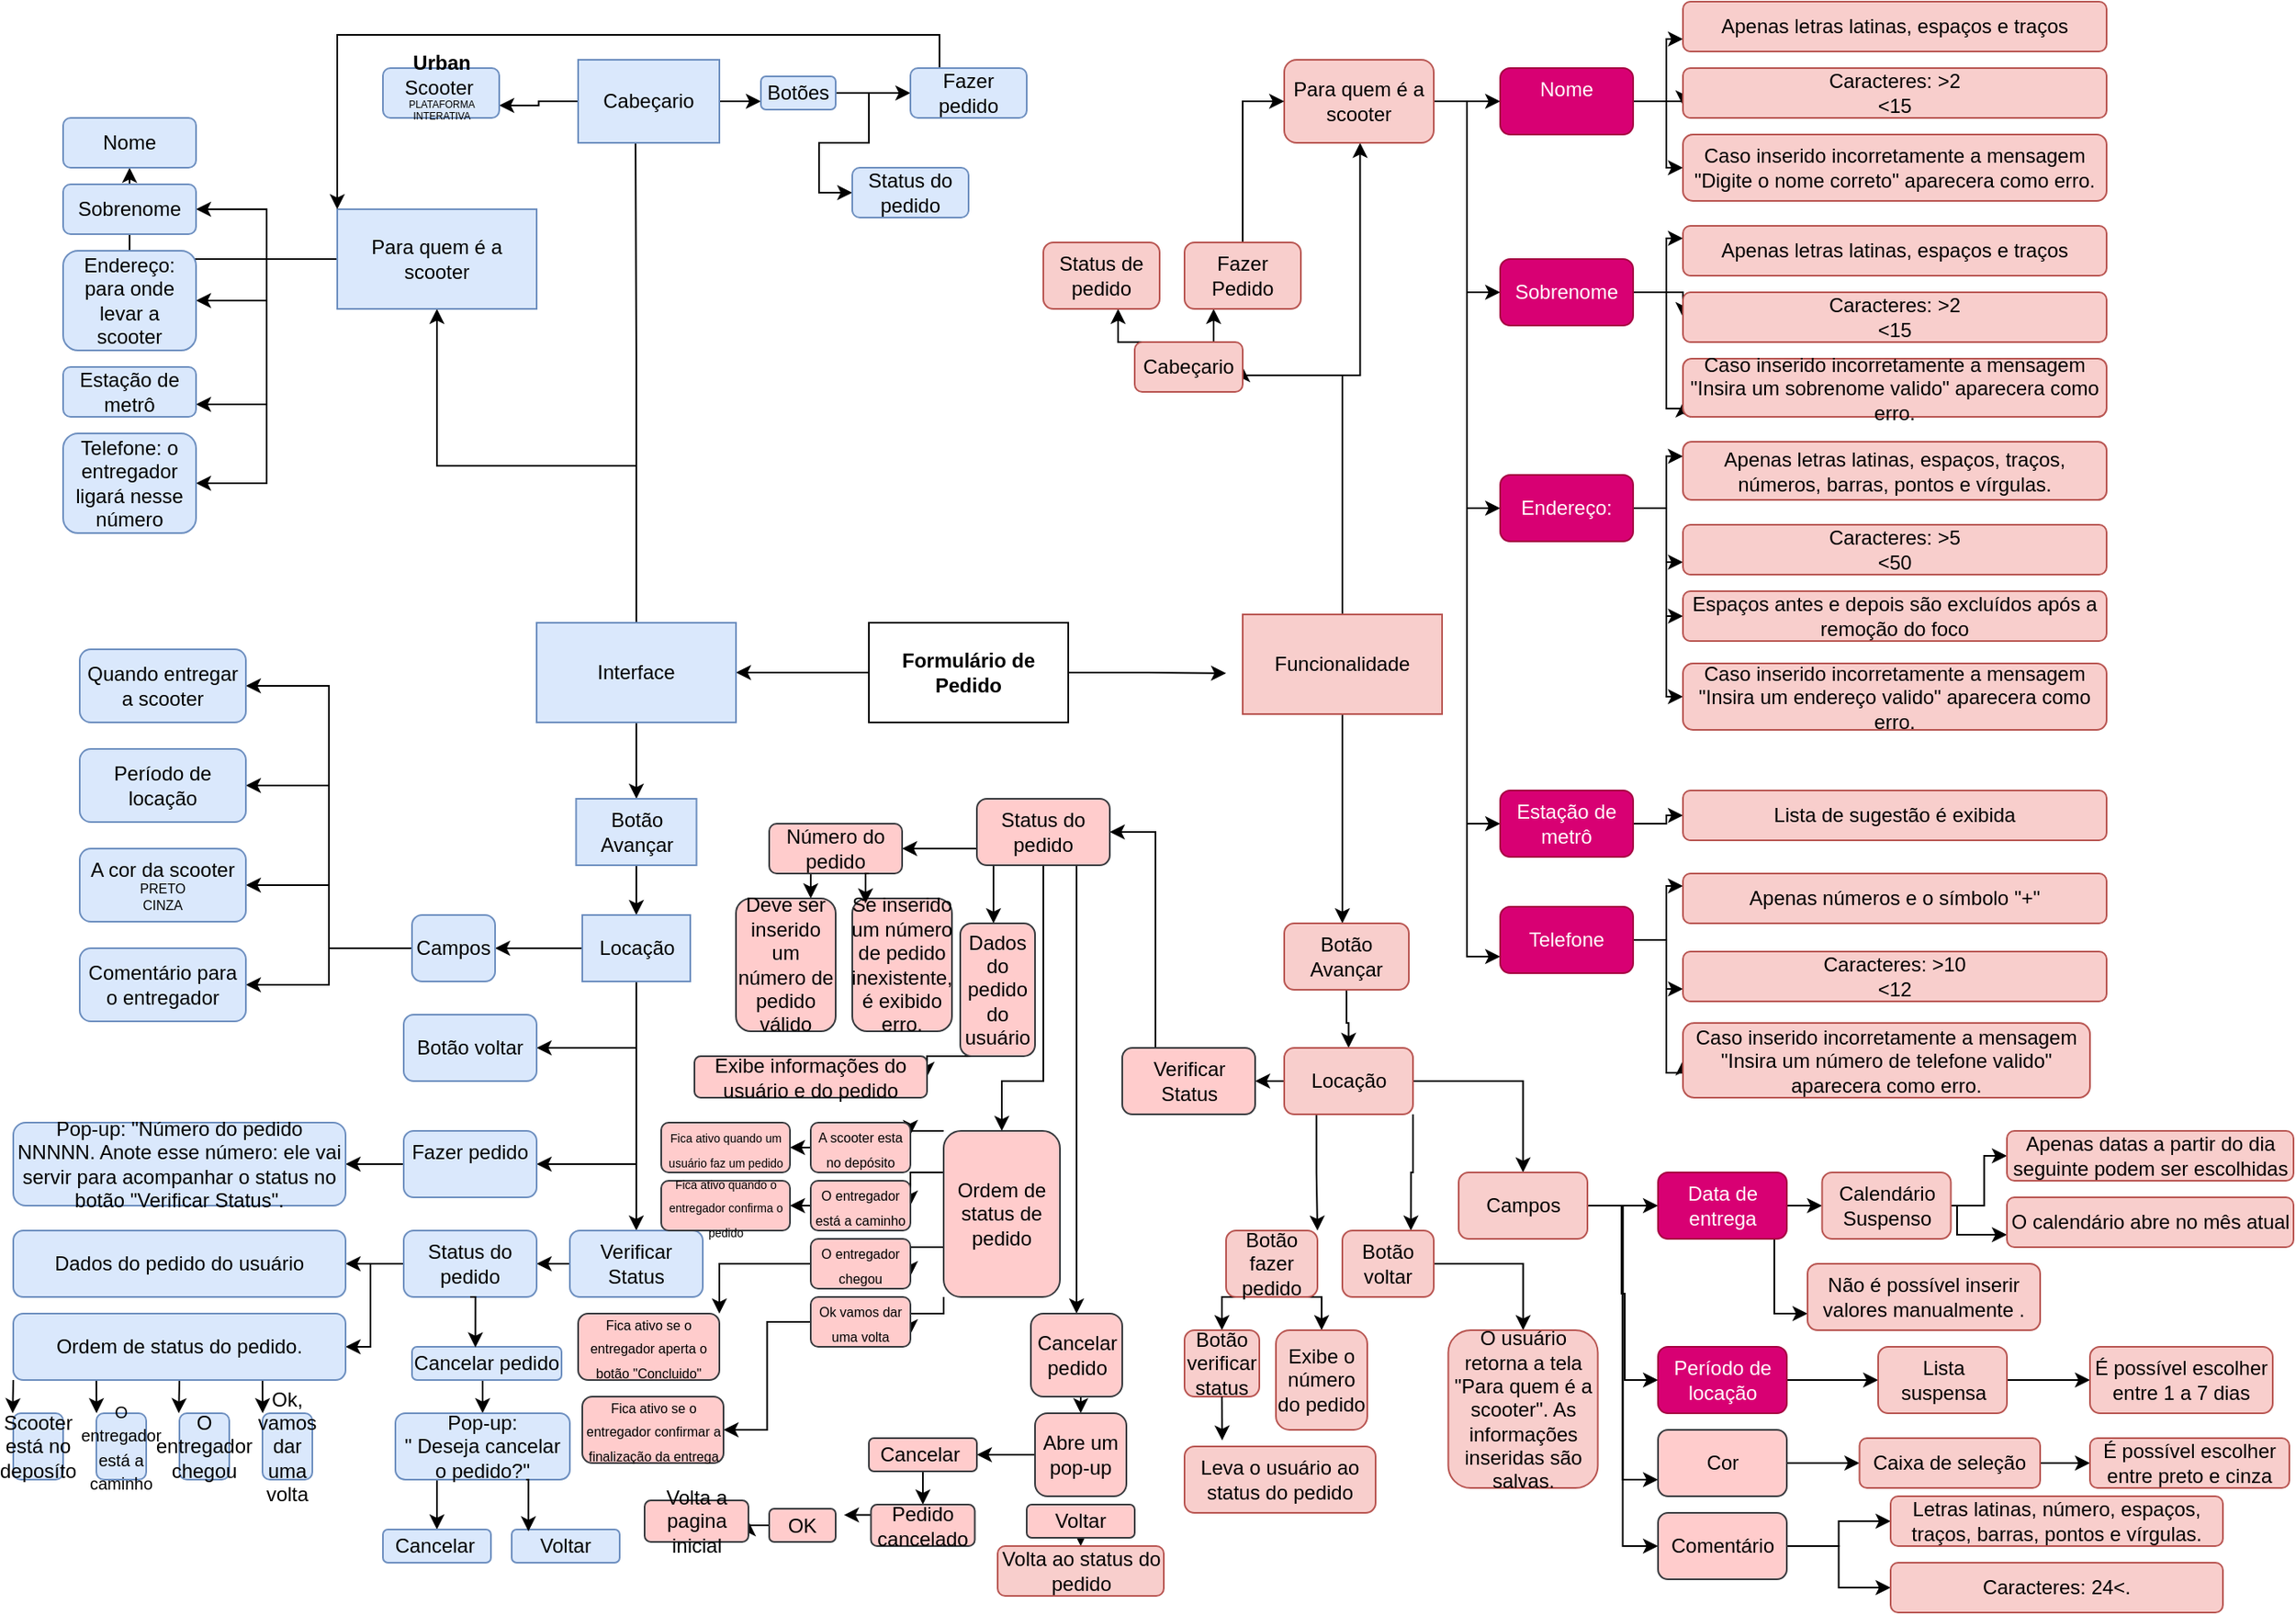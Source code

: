 <mxfile version="24.4.10" type="device">
  <diagram name="Página-1" id="nGmvFkJBDdYGN5a6zsAC">
    <mxGraphModel dx="880" dy="468" grid="1" gridSize="10" guides="1" tooltips="1" connect="1" arrows="1" fold="1" page="1" pageScale="1" pageWidth="1390" pageHeight="980" math="0" shadow="0">
      <root>
        <mxCell id="0" />
        <mxCell id="1" parent="0" />
        <mxCell id="MeGF1b_iHPwc-YLpwdY9-60" value="" style="edgeStyle=orthogonalEdgeStyle;rounded=0;orthogonalLoop=1;jettySize=auto;html=1;" parent="1" source="MeGF1b_iHPwc-YLpwdY9-55" target="MeGF1b_iHPwc-YLpwdY9-59" edge="1">
          <mxGeometry relative="1" as="geometry" />
        </mxCell>
        <mxCell id="crsZTfP_8VAFgFiVn4Fk-53" style="edgeStyle=orthogonalEdgeStyle;rounded=0;orthogonalLoop=1;jettySize=auto;html=1;exitX=1;exitY=0.5;exitDx=0;exitDy=0;" parent="1" source="MeGF1b_iHPwc-YLpwdY9-55" edge="1">
          <mxGeometry relative="1" as="geometry">
            <mxPoint x="740" y="414.429" as="targetPoint" />
          </mxGeometry>
        </mxCell>
        <mxCell id="MeGF1b_iHPwc-YLpwdY9-55" value="&lt;b&gt;Formulário de Pedido&lt;/b&gt;" style="rounded=0;whiteSpace=wrap;html=1;" parent="1" vertex="1">
          <mxGeometry x="525" y="384" width="120" height="60" as="geometry" />
        </mxCell>
        <mxCell id="MeGF1b_iHPwc-YLpwdY9-122" style="edgeStyle=orthogonalEdgeStyle;rounded=0;orthogonalLoop=1;jettySize=auto;html=1;exitX=0.5;exitY=0;exitDx=0;exitDy=0;" parent="1" source="MeGF1b_iHPwc-YLpwdY9-57" edge="1">
          <mxGeometry relative="1" as="geometry">
            <mxPoint x="820.667" y="95" as="targetPoint" />
            <Array as="points">
              <mxPoint x="810" y="235" />
              <mxPoint x="821" y="235" />
            </Array>
          </mxGeometry>
        </mxCell>
        <mxCell id="MeGF1b_iHPwc-YLpwdY9-125" style="edgeStyle=orthogonalEdgeStyle;rounded=0;orthogonalLoop=1;jettySize=auto;html=1;exitX=0.5;exitY=0;exitDx=0;exitDy=0;entryX=1;entryY=0.5;entryDx=0;entryDy=0;" parent="1" source="MeGF1b_iHPwc-YLpwdY9-57" target="MeGF1b_iHPwc-YLpwdY9-124" edge="1">
          <mxGeometry relative="1" as="geometry">
            <Array as="points">
              <mxPoint x="810" y="235" />
              <mxPoint x="750" y="235" />
            </Array>
          </mxGeometry>
        </mxCell>
        <mxCell id="crsZTfP_8VAFgFiVn4Fk-42" style="edgeStyle=orthogonalEdgeStyle;rounded=0;orthogonalLoop=1;jettySize=auto;html=1;exitX=0.5;exitY=1;exitDx=0;exitDy=0;" parent="1" source="MeGF1b_iHPwc-YLpwdY9-57" edge="1">
          <mxGeometry relative="1" as="geometry">
            <mxPoint x="810" y="565" as="targetPoint" />
          </mxGeometry>
        </mxCell>
        <mxCell id="MeGF1b_iHPwc-YLpwdY9-57" value="Funcionalidade" style="whiteSpace=wrap;html=1;rounded=0;strokeColor=#b85450;fillColor=#f8cecc;" parent="1" vertex="1">
          <mxGeometry x="750" y="379" width="120" height="60" as="geometry" />
        </mxCell>
        <mxCell id="MeGF1b_iHPwc-YLpwdY9-62" value="" style="edgeStyle=orthogonalEdgeStyle;rounded=0;orthogonalLoop=1;jettySize=auto;html=1;" parent="1" source="MeGF1b_iHPwc-YLpwdY9-59" target="MeGF1b_iHPwc-YLpwdY9-61" edge="1">
          <mxGeometry relative="1" as="geometry" />
        </mxCell>
        <mxCell id="MeGF1b_iHPwc-YLpwdY9-81" style="edgeStyle=orthogonalEdgeStyle;rounded=0;orthogonalLoop=1;jettySize=auto;html=1;exitX=0.5;exitY=0;exitDx=0;exitDy=0;" parent="1" source="MeGF1b_iHPwc-YLpwdY9-59" edge="1">
          <mxGeometry relative="1" as="geometry">
            <mxPoint x="384.429" y="60" as="targetPoint" />
          </mxGeometry>
        </mxCell>
        <mxCell id="MeGF1b_iHPwc-YLpwdY9-93" value="" style="edgeStyle=orthogonalEdgeStyle;rounded=0;orthogonalLoop=1;jettySize=auto;html=1;" parent="1" source="MeGF1b_iHPwc-YLpwdY9-59" target="MeGF1b_iHPwc-YLpwdY9-92" edge="1">
          <mxGeometry relative="1" as="geometry" />
        </mxCell>
        <mxCell id="MeGF1b_iHPwc-YLpwdY9-59" value="Interface" style="whiteSpace=wrap;html=1;rounded=0;fillColor=#dae8fc;strokeColor=#6c8ebf;" parent="1" vertex="1">
          <mxGeometry x="325" y="384" width="120" height="60" as="geometry" />
        </mxCell>
        <mxCell id="MeGF1b_iHPwc-YLpwdY9-75" style="edgeStyle=orthogonalEdgeStyle;rounded=0;orthogonalLoop=1;jettySize=auto;html=1;exitX=0;exitY=0.5;exitDx=0;exitDy=0;entryX=1;entryY=0.5;entryDx=0;entryDy=0;" parent="1" source="MeGF1b_iHPwc-YLpwdY9-61" target="MeGF1b_iHPwc-YLpwdY9-68" edge="1">
          <mxGeometry relative="1" as="geometry" />
        </mxCell>
        <mxCell id="MeGF1b_iHPwc-YLpwdY9-77" style="edgeStyle=orthogonalEdgeStyle;rounded=0;orthogonalLoop=1;jettySize=auto;html=1;exitX=0;exitY=0.5;exitDx=0;exitDy=0;entryX=1;entryY=0.75;entryDx=0;entryDy=0;" parent="1" source="MeGF1b_iHPwc-YLpwdY9-61" target="MeGF1b_iHPwc-YLpwdY9-67" edge="1">
          <mxGeometry relative="1" as="geometry" />
        </mxCell>
        <mxCell id="MeGF1b_iHPwc-YLpwdY9-78" style="edgeStyle=orthogonalEdgeStyle;rounded=0;orthogonalLoop=1;jettySize=auto;html=1;exitX=0;exitY=0.5;exitDx=0;exitDy=0;entryX=1;entryY=0.5;entryDx=0;entryDy=0;" parent="1" source="MeGF1b_iHPwc-YLpwdY9-61" target="MeGF1b_iHPwc-YLpwdY9-66" edge="1">
          <mxGeometry relative="1" as="geometry" />
        </mxCell>
        <mxCell id="MeGF1b_iHPwc-YLpwdY9-79" style="edgeStyle=orthogonalEdgeStyle;rounded=0;orthogonalLoop=1;jettySize=auto;html=1;exitX=0;exitY=0.5;exitDx=0;exitDy=0;entryX=1;entryY=0.5;entryDx=0;entryDy=0;" parent="1" source="MeGF1b_iHPwc-YLpwdY9-61" target="MeGF1b_iHPwc-YLpwdY9-65" edge="1">
          <mxGeometry relative="1" as="geometry" />
        </mxCell>
        <mxCell id="MeGF1b_iHPwc-YLpwdY9-80" style="edgeStyle=orthogonalEdgeStyle;rounded=0;orthogonalLoop=1;jettySize=auto;html=1;exitX=0;exitY=0.5;exitDx=0;exitDy=0;" parent="1" source="MeGF1b_iHPwc-YLpwdY9-61" target="MeGF1b_iHPwc-YLpwdY9-64" edge="1">
          <mxGeometry relative="1" as="geometry" />
        </mxCell>
        <mxCell id="MeGF1b_iHPwc-YLpwdY9-61" value="Para quem é a scooter" style="whiteSpace=wrap;html=1;fillColor=#dae8fc;strokeColor=#6c8ebf;rounded=0;" parent="1" vertex="1">
          <mxGeometry x="205" y="135" width="120" height="60" as="geometry" />
        </mxCell>
        <mxCell id="MeGF1b_iHPwc-YLpwdY9-64" value="Nome" style="rounded=1;whiteSpace=wrap;html=1;fillColor=#dae8fc;strokeColor=#6c8ebf;" parent="1" vertex="1">
          <mxGeometry x="40" y="80" width="80" height="30" as="geometry" />
        </mxCell>
        <mxCell id="MeGF1b_iHPwc-YLpwdY9-65" value="Sobrenome" style="rounded=1;whiteSpace=wrap;html=1;fillColor=#dae8fc;strokeColor=#6c8ebf;" parent="1" vertex="1">
          <mxGeometry x="40" y="120" width="80" height="30" as="geometry" />
        </mxCell>
        <mxCell id="MeGF1b_iHPwc-YLpwdY9-66" value="Endereço: para onde levar a scooter" style="rounded=1;whiteSpace=wrap;html=1;fillColor=#dae8fc;strokeColor=#6c8ebf;" parent="1" vertex="1">
          <mxGeometry x="40" y="160" width="80" height="60" as="geometry" />
        </mxCell>
        <mxCell id="MeGF1b_iHPwc-YLpwdY9-67" value="Estação de metrô" style="rounded=1;whiteSpace=wrap;html=1;fillColor=#dae8fc;strokeColor=#6c8ebf;" parent="1" vertex="1">
          <mxGeometry x="40" y="230" width="80" height="30" as="geometry" />
        </mxCell>
        <mxCell id="MeGF1b_iHPwc-YLpwdY9-68" value="Telefone: o entregador ligará nesse número" style="rounded=1;whiteSpace=wrap;html=1;fillColor=#dae8fc;strokeColor=#6c8ebf;" parent="1" vertex="1">
          <mxGeometry x="40" y="270" width="80" height="60" as="geometry" />
        </mxCell>
        <mxCell id="MeGF1b_iHPwc-YLpwdY9-87" style="edgeStyle=orthogonalEdgeStyle;rounded=0;orthogonalLoop=1;jettySize=auto;html=1;exitX=1;exitY=0.5;exitDx=0;exitDy=0;entryX=0;entryY=0.75;entryDx=0;entryDy=0;" parent="1" source="MeGF1b_iHPwc-YLpwdY9-82" target="MeGF1b_iHPwc-YLpwdY9-86" edge="1">
          <mxGeometry relative="1" as="geometry" />
        </mxCell>
        <mxCell id="MNYP6p93eB5pjWZIfmqP-4" style="edgeStyle=orthogonalEdgeStyle;rounded=0;orthogonalLoop=1;jettySize=auto;html=1;exitX=0;exitY=0.5;exitDx=0;exitDy=0;entryX=1;entryY=0.75;entryDx=0;entryDy=0;" parent="1" source="MeGF1b_iHPwc-YLpwdY9-82" target="MeGF1b_iHPwc-YLpwdY9-84" edge="1">
          <mxGeometry relative="1" as="geometry" />
        </mxCell>
        <mxCell id="MeGF1b_iHPwc-YLpwdY9-82" value="Cabeçario" style="rounded=0;whiteSpace=wrap;html=1;fillColor=#dae8fc;strokeColor=#6c8ebf;" parent="1" vertex="1">
          <mxGeometry x="350" y="45" width="85" height="50" as="geometry" />
        </mxCell>
        <mxCell id="MeGF1b_iHPwc-YLpwdY9-84" value="&lt;b&gt;Urban &lt;/b&gt;Scooter&amp;nbsp;&lt;div style=&quot;font-size: 6px;&quot;&gt;PLATAFORMA INTERATIVA&lt;/div&gt;&lt;div style=&quot;font-size: 6px;&quot;&gt;&lt;br&gt;&lt;/div&gt;" style="rounded=1;whiteSpace=wrap;html=1;fillColor=#dae8fc;strokeColor=#6c8ebf;" parent="1" vertex="1">
          <mxGeometry x="232.5" y="50" width="70" height="30" as="geometry" />
        </mxCell>
        <mxCell id="MeGF1b_iHPwc-YLpwdY9-89" style="edgeStyle=orthogonalEdgeStyle;rounded=0;orthogonalLoop=1;jettySize=auto;html=1;exitX=1;exitY=0.5;exitDx=0;exitDy=0;entryX=0;entryY=0.5;entryDx=0;entryDy=0;" parent="1" source="MeGF1b_iHPwc-YLpwdY9-86" target="MeGF1b_iHPwc-YLpwdY9-88" edge="1">
          <mxGeometry relative="1" as="geometry" />
        </mxCell>
        <mxCell id="MeGF1b_iHPwc-YLpwdY9-91" style="edgeStyle=orthogonalEdgeStyle;rounded=0;orthogonalLoop=1;jettySize=auto;html=1;exitX=1;exitY=0.5;exitDx=0;exitDy=0;entryX=0;entryY=0.5;entryDx=0;entryDy=0;" parent="1" source="MeGF1b_iHPwc-YLpwdY9-86" target="MeGF1b_iHPwc-YLpwdY9-90" edge="1">
          <mxGeometry relative="1" as="geometry" />
        </mxCell>
        <mxCell id="MeGF1b_iHPwc-YLpwdY9-86" value="Botões" style="rounded=1;whiteSpace=wrap;html=1;fillColor=#dae8fc;strokeColor=#6c8ebf;" parent="1" vertex="1">
          <mxGeometry x="460" y="55" width="45" height="20" as="geometry" />
        </mxCell>
        <mxCell id="MNYP6p93eB5pjWZIfmqP-5" style="edgeStyle=orthogonalEdgeStyle;rounded=0;orthogonalLoop=1;jettySize=auto;html=1;exitX=0.25;exitY=0;exitDx=0;exitDy=0;entryX=0;entryY=0;entryDx=0;entryDy=0;" parent="1" source="MeGF1b_iHPwc-YLpwdY9-88" target="MeGF1b_iHPwc-YLpwdY9-61" edge="1">
          <mxGeometry relative="1" as="geometry" />
        </mxCell>
        <mxCell id="MeGF1b_iHPwc-YLpwdY9-88" value="Fazer pedido" style="rounded=1;whiteSpace=wrap;html=1;fillColor=#dae8fc;strokeColor=#6c8ebf;" parent="1" vertex="1">
          <mxGeometry x="550" y="50" width="70" height="30" as="geometry" />
        </mxCell>
        <mxCell id="MeGF1b_iHPwc-YLpwdY9-90" value="Status do pedido" style="rounded=1;whiteSpace=wrap;html=1;fillColor=#dae8fc;strokeColor=#6c8ebf;" parent="1" vertex="1">
          <mxGeometry x="515" y="110" width="70" height="30" as="geometry" />
        </mxCell>
        <mxCell id="MeGF1b_iHPwc-YLpwdY9-95" value="" style="edgeStyle=orthogonalEdgeStyle;rounded=0;orthogonalLoop=1;jettySize=auto;html=1;" parent="1" source="MeGF1b_iHPwc-YLpwdY9-92" target="MeGF1b_iHPwc-YLpwdY9-94" edge="1">
          <mxGeometry relative="1" as="geometry" />
        </mxCell>
        <mxCell id="MeGF1b_iHPwc-YLpwdY9-92" value="Botão Avançar" style="whiteSpace=wrap;html=1;fillColor=#dae8fc;strokeColor=#6c8ebf;rounded=0;" parent="1" vertex="1">
          <mxGeometry x="348.75" y="490" width="72.5" height="40" as="geometry" />
        </mxCell>
        <mxCell id="MeGF1b_iHPwc-YLpwdY9-97" value="" style="edgeStyle=orthogonalEdgeStyle;rounded=0;orthogonalLoop=1;jettySize=auto;html=1;" parent="1" source="MeGF1b_iHPwc-YLpwdY9-94" edge="1">
          <mxGeometry relative="1" as="geometry">
            <mxPoint x="300.0" y="580" as="targetPoint" />
          </mxGeometry>
        </mxCell>
        <mxCell id="MeGF1b_iHPwc-YLpwdY9-111" style="edgeStyle=orthogonalEdgeStyle;rounded=0;orthogonalLoop=1;jettySize=auto;html=1;exitX=0.5;exitY=1;exitDx=0;exitDy=0;entryX=1;entryY=0.5;entryDx=0;entryDy=0;" parent="1" source="MeGF1b_iHPwc-YLpwdY9-94" target="MeGF1b_iHPwc-YLpwdY9-110" edge="1">
          <mxGeometry relative="1" as="geometry" />
        </mxCell>
        <mxCell id="rg2bOsuD-WNc4exFvBme-7" style="edgeStyle=orthogonalEdgeStyle;rounded=0;orthogonalLoop=1;jettySize=auto;html=1;exitX=0.5;exitY=1;exitDx=0;exitDy=0;entryX=1;entryY=0.5;entryDx=0;entryDy=0;" parent="1" source="MeGF1b_iHPwc-YLpwdY9-94" target="MeGF1b_iHPwc-YLpwdY9-112" edge="1">
          <mxGeometry relative="1" as="geometry" />
        </mxCell>
        <mxCell id="rg2bOsuD-WNc4exFvBme-9" style="edgeStyle=orthogonalEdgeStyle;rounded=0;orthogonalLoop=1;jettySize=auto;html=1;exitX=0.5;exitY=1;exitDx=0;exitDy=0;entryX=0.5;entryY=0;entryDx=0;entryDy=0;" parent="1" source="MeGF1b_iHPwc-YLpwdY9-94" target="MeGF1b_iHPwc-YLpwdY9-117" edge="1">
          <mxGeometry relative="1" as="geometry" />
        </mxCell>
        <mxCell id="MeGF1b_iHPwc-YLpwdY9-94" value="Locação" style="whiteSpace=wrap;html=1;fillColor=#dae8fc;strokeColor=#6c8ebf;rounded=0;" parent="1" vertex="1">
          <mxGeometry x="352.5" y="560" width="65" height="40" as="geometry" />
        </mxCell>
        <mxCell id="MeGF1b_iHPwc-YLpwdY9-106" style="edgeStyle=orthogonalEdgeStyle;rounded=0;orthogonalLoop=1;jettySize=auto;html=1;exitX=0;exitY=0.5;exitDx=0;exitDy=0;entryX=1;entryY=0.5;entryDx=0;entryDy=0;" parent="1" source="MeGF1b_iHPwc-YLpwdY9-99" target="MeGF1b_iHPwc-YLpwdY9-102" edge="1">
          <mxGeometry relative="1" as="geometry" />
        </mxCell>
        <mxCell id="MeGF1b_iHPwc-YLpwdY9-107" style="edgeStyle=orthogonalEdgeStyle;rounded=0;orthogonalLoop=1;jettySize=auto;html=1;exitX=0;exitY=0.5;exitDx=0;exitDy=0;entryX=1;entryY=0.5;entryDx=0;entryDy=0;" parent="1" source="MeGF1b_iHPwc-YLpwdY9-99" target="MeGF1b_iHPwc-YLpwdY9-103" edge="1">
          <mxGeometry relative="1" as="geometry" />
        </mxCell>
        <mxCell id="MeGF1b_iHPwc-YLpwdY9-108" style="edgeStyle=orthogonalEdgeStyle;rounded=0;orthogonalLoop=1;jettySize=auto;html=1;exitX=0;exitY=0.5;exitDx=0;exitDy=0;entryX=1;entryY=0.5;entryDx=0;entryDy=0;" parent="1" source="MeGF1b_iHPwc-YLpwdY9-99" target="MeGF1b_iHPwc-YLpwdY9-104" edge="1">
          <mxGeometry relative="1" as="geometry" />
        </mxCell>
        <mxCell id="MeGF1b_iHPwc-YLpwdY9-109" style="edgeStyle=orthogonalEdgeStyle;rounded=0;orthogonalLoop=1;jettySize=auto;html=1;exitX=0;exitY=0.5;exitDx=0;exitDy=0;entryX=1;entryY=0.5;entryDx=0;entryDy=0;" parent="1" source="MeGF1b_iHPwc-YLpwdY9-99" target="MeGF1b_iHPwc-YLpwdY9-105" edge="1">
          <mxGeometry relative="1" as="geometry" />
        </mxCell>
        <mxCell id="MeGF1b_iHPwc-YLpwdY9-99" value="Campos" style="rounded=1;whiteSpace=wrap;html=1;fillColor=#dae8fc;strokeColor=#6c8ebf;" parent="1" vertex="1">
          <mxGeometry x="250" y="560" width="50" height="40" as="geometry" />
        </mxCell>
        <mxCell id="MeGF1b_iHPwc-YLpwdY9-102" value="Quando entregar a scooter" style="rounded=1;whiteSpace=wrap;html=1;fillColor=#dae8fc;strokeColor=#6c8ebf;" parent="1" vertex="1">
          <mxGeometry x="50" y="400" width="100" height="44" as="geometry" />
        </mxCell>
        <mxCell id="MeGF1b_iHPwc-YLpwdY9-103" value="Período de locação" style="rounded=1;whiteSpace=wrap;html=1;fillColor=#dae8fc;strokeColor=#6c8ebf;" parent="1" vertex="1">
          <mxGeometry x="50" y="460" width="100" height="44" as="geometry" />
        </mxCell>
        <mxCell id="MeGF1b_iHPwc-YLpwdY9-104" value="A cor da scooter&lt;div style=&quot;font-size: 8px;&quot;&gt;PRETO&lt;/div&gt;&lt;div style=&quot;font-size: 8px;&quot;&gt;CINZA&lt;/div&gt;" style="rounded=1;whiteSpace=wrap;html=1;fillColor=#dae8fc;strokeColor=#6c8ebf;" parent="1" vertex="1">
          <mxGeometry x="50" y="520" width="100" height="44" as="geometry" />
        </mxCell>
        <mxCell id="MeGF1b_iHPwc-YLpwdY9-105" value="Comentário para o entregador" style="rounded=1;whiteSpace=wrap;html=1;fillColor=#dae8fc;strokeColor=#6c8ebf;" parent="1" vertex="1">
          <mxGeometry x="50" y="580" width="100" height="44" as="geometry" />
        </mxCell>
        <mxCell id="MeGF1b_iHPwc-YLpwdY9-110" value="Botão voltar" style="rounded=1;whiteSpace=wrap;html=1;fillColor=#dae8fc;strokeColor=#6c8ebf;" parent="1" vertex="1">
          <mxGeometry x="245" y="620" width="80" height="40" as="geometry" />
        </mxCell>
        <mxCell id="rg2bOsuD-WNc4exFvBme-8" style="edgeStyle=orthogonalEdgeStyle;rounded=0;orthogonalLoop=1;jettySize=auto;html=1;exitX=0;exitY=0.5;exitDx=0;exitDy=0;entryX=1;entryY=0.5;entryDx=0;entryDy=0;" parent="1" source="MeGF1b_iHPwc-YLpwdY9-112" target="MeGF1b_iHPwc-YLpwdY9-115" edge="1">
          <mxGeometry relative="1" as="geometry" />
        </mxCell>
        <mxCell id="MeGF1b_iHPwc-YLpwdY9-112" value="Fazer pedido&lt;div&gt;&lt;br&gt;&lt;/div&gt;" style="rounded=1;whiteSpace=wrap;html=1;fillColor=#dae8fc;strokeColor=#6c8ebf;" parent="1" vertex="1">
          <mxGeometry x="245" y="690" width="80" height="40" as="geometry" />
        </mxCell>
        <mxCell id="MeGF1b_iHPwc-YLpwdY9-115" value="Pop-up: &quot;Número do pedido NNNNN. Anote esse número: ele vai servir para acompanhar o status no botão &quot;Verificar Status&quot;." style="rounded=1;whiteSpace=wrap;html=1;fillColor=#dae8fc;strokeColor=#6c8ebf;" parent="1" vertex="1">
          <mxGeometry x="10" y="685" width="200" height="50" as="geometry" />
        </mxCell>
        <mxCell id="rg2bOsuD-WNc4exFvBme-31" style="edgeStyle=orthogonalEdgeStyle;rounded=0;orthogonalLoop=1;jettySize=auto;html=1;exitX=0;exitY=0.5;exitDx=0;exitDy=0;entryX=1;entryY=0.5;entryDx=0;entryDy=0;" parent="1" source="MeGF1b_iHPwc-YLpwdY9-117" target="rg2bOsuD-WNc4exFvBme-30" edge="1">
          <mxGeometry relative="1" as="geometry" />
        </mxCell>
        <mxCell id="MeGF1b_iHPwc-YLpwdY9-117" value="Verificar Status" style="rounded=1;whiteSpace=wrap;html=1;fillColor=#dae8fc;strokeColor=#6c8ebf;" parent="1" vertex="1">
          <mxGeometry x="345" y="750" width="80" height="40" as="geometry" />
        </mxCell>
        <mxCell id="crsZTfP_8VAFgFiVn4Fk-1" style="edgeStyle=orthogonalEdgeStyle;rounded=0;orthogonalLoop=1;jettySize=auto;html=1;exitX=1;exitY=0.5;exitDx=0;exitDy=0;entryX=0;entryY=0.5;entryDx=0;entryDy=0;" parent="1" source="MeGF1b_iHPwc-YLpwdY9-123" target="MeGF1b_iHPwc-YLpwdY9-131" edge="1">
          <mxGeometry relative="1" as="geometry" />
        </mxCell>
        <mxCell id="crsZTfP_8VAFgFiVn4Fk-10" style="edgeStyle=orthogonalEdgeStyle;rounded=0;orthogonalLoop=1;jettySize=auto;html=1;exitX=1;exitY=0.5;exitDx=0;exitDy=0;entryX=0;entryY=0.5;entryDx=0;entryDy=0;" parent="1" source="MeGF1b_iHPwc-YLpwdY9-123" target="crsZTfP_8VAFgFiVn4Fk-9" edge="1">
          <mxGeometry relative="1" as="geometry" />
        </mxCell>
        <mxCell id="crsZTfP_8VAFgFiVn4Fk-18" style="edgeStyle=orthogonalEdgeStyle;rounded=0;orthogonalLoop=1;jettySize=auto;html=1;exitX=1;exitY=0.5;exitDx=0;exitDy=0;entryX=0;entryY=0.5;entryDx=0;entryDy=0;" parent="1" source="MeGF1b_iHPwc-YLpwdY9-123" target="crsZTfP_8VAFgFiVn4Fk-17" edge="1">
          <mxGeometry relative="1" as="geometry" />
        </mxCell>
        <mxCell id="crsZTfP_8VAFgFiVn4Fk-30" style="edgeStyle=orthogonalEdgeStyle;rounded=0;orthogonalLoop=1;jettySize=auto;html=1;exitX=1;exitY=0.5;exitDx=0;exitDy=0;entryX=0;entryY=0.5;entryDx=0;entryDy=0;" parent="1" source="MeGF1b_iHPwc-YLpwdY9-123" target="crsZTfP_8VAFgFiVn4Fk-29" edge="1">
          <mxGeometry relative="1" as="geometry" />
        </mxCell>
        <mxCell id="crsZTfP_8VAFgFiVn4Fk-41" style="edgeStyle=orthogonalEdgeStyle;rounded=0;orthogonalLoop=1;jettySize=auto;html=1;exitX=1;exitY=0.5;exitDx=0;exitDy=0;entryX=0;entryY=0.75;entryDx=0;entryDy=0;" parent="1" source="MeGF1b_iHPwc-YLpwdY9-123" target="crsZTfP_8VAFgFiVn4Fk-34" edge="1">
          <mxGeometry relative="1" as="geometry" />
        </mxCell>
        <mxCell id="MeGF1b_iHPwc-YLpwdY9-123" value="Para quem é a scooter" style="rounded=1;whiteSpace=wrap;html=1;fillColor=#f8cecc;strokeColor=#b85450;" parent="1" vertex="1">
          <mxGeometry x="775" y="45" width="90" height="50" as="geometry" />
        </mxCell>
        <mxCell id="MeGF1b_iHPwc-YLpwdY9-128" style="edgeStyle=orthogonalEdgeStyle;rounded=0;orthogonalLoop=1;jettySize=auto;html=1;exitX=0.5;exitY=0;exitDx=0;exitDy=0;entryX=0.25;entryY=1;entryDx=0;entryDy=0;" parent="1" source="MeGF1b_iHPwc-YLpwdY9-124" target="MeGF1b_iHPwc-YLpwdY9-127" edge="1">
          <mxGeometry relative="1" as="geometry" />
        </mxCell>
        <mxCell id="MeGF1b_iHPwc-YLpwdY9-129" style="edgeStyle=orthogonalEdgeStyle;rounded=0;orthogonalLoop=1;jettySize=auto;html=1;exitX=0.25;exitY=0;exitDx=0;exitDy=0;entryX=1;entryY=1;entryDx=0;entryDy=0;" parent="1" source="MeGF1b_iHPwc-YLpwdY9-124" edge="1">
          <mxGeometry relative="1" as="geometry">
            <mxPoint x="675.0" y="195" as="targetPoint" />
          </mxGeometry>
        </mxCell>
        <mxCell id="MeGF1b_iHPwc-YLpwdY9-124" value="Cabeçario" style="rounded=1;whiteSpace=wrap;html=1;fillColor=#f8cecc;strokeColor=#b85450;" parent="1" vertex="1">
          <mxGeometry x="685" y="215" width="65" height="30" as="geometry" />
        </mxCell>
        <mxCell id="MeGF1b_iHPwc-YLpwdY9-126" value="Status de pedido" style="rounded=1;whiteSpace=wrap;html=1;fillColor=#f8cecc;strokeColor=#b85450;" parent="1" vertex="1">
          <mxGeometry x="630" y="155" width="70" height="40" as="geometry" />
        </mxCell>
        <mxCell id="MeGF1b_iHPwc-YLpwdY9-130" style="edgeStyle=orthogonalEdgeStyle;rounded=0;orthogonalLoop=1;jettySize=auto;html=1;exitX=0.5;exitY=0;exitDx=0;exitDy=0;entryX=0;entryY=0.5;entryDx=0;entryDy=0;" parent="1" source="MeGF1b_iHPwc-YLpwdY9-127" target="MeGF1b_iHPwc-YLpwdY9-123" edge="1">
          <mxGeometry relative="1" as="geometry" />
        </mxCell>
        <mxCell id="MeGF1b_iHPwc-YLpwdY9-127" value="Fazer Pedido" style="rounded=1;whiteSpace=wrap;html=1;fillColor=#f8cecc;strokeColor=#b85450;" parent="1" vertex="1">
          <mxGeometry x="715" y="155" width="70" height="40" as="geometry" />
        </mxCell>
        <mxCell id="crsZTfP_8VAFgFiVn4Fk-6" style="edgeStyle=orthogonalEdgeStyle;rounded=0;orthogonalLoop=1;jettySize=auto;html=1;exitX=1;exitY=0.5;exitDx=0;exitDy=0;entryX=0;entryY=0.75;entryDx=0;entryDy=0;" parent="1" source="MeGF1b_iHPwc-YLpwdY9-131" target="crsZTfP_8VAFgFiVn4Fk-2" edge="1">
          <mxGeometry relative="1" as="geometry" />
        </mxCell>
        <mxCell id="crsZTfP_8VAFgFiVn4Fk-7" style="edgeStyle=orthogonalEdgeStyle;rounded=0;orthogonalLoop=1;jettySize=auto;html=1;exitX=1;exitY=0.5;exitDx=0;exitDy=0;entryX=0;entryY=0.75;entryDx=0;entryDy=0;" parent="1" source="MeGF1b_iHPwc-YLpwdY9-131" target="crsZTfP_8VAFgFiVn4Fk-4" edge="1">
          <mxGeometry relative="1" as="geometry" />
        </mxCell>
        <mxCell id="crsZTfP_8VAFgFiVn4Fk-8" style="edgeStyle=orthogonalEdgeStyle;rounded=0;orthogonalLoop=1;jettySize=auto;html=1;exitX=1;exitY=0.5;exitDx=0;exitDy=0;entryX=0;entryY=0.5;entryDx=0;entryDy=0;" parent="1" source="MeGF1b_iHPwc-YLpwdY9-131" target="crsZTfP_8VAFgFiVn4Fk-5" edge="1">
          <mxGeometry relative="1" as="geometry" />
        </mxCell>
        <mxCell id="MeGF1b_iHPwc-YLpwdY9-131" value="Nome&lt;div&gt;&lt;br&gt;&lt;/div&gt;" style="rounded=1;whiteSpace=wrap;html=1;fillColor=#d80073;strokeColor=#A50040;fontColor=#ffffff;" parent="1" vertex="1">
          <mxGeometry x="905" y="50" width="80" height="40" as="geometry" />
        </mxCell>
        <mxCell id="crsZTfP_8VAFgFiVn4Fk-2" value="Apenas letras latinas, espaços e traços" style="rounded=1;whiteSpace=wrap;html=1;fillColor=#f8cecc;strokeColor=#b85450;" parent="1" vertex="1">
          <mxGeometry x="1015" y="10" width="255" height="30" as="geometry" />
        </mxCell>
        <mxCell id="crsZTfP_8VAFgFiVn4Fk-4" value="Caracteres: &amp;gt;2&lt;div&gt;&amp;lt;15&lt;/div&gt;" style="rounded=1;whiteSpace=wrap;html=1;fillColor=#f8cecc;strokeColor=#b85450;" parent="1" vertex="1">
          <mxGeometry x="1015" y="50" width="255" height="30" as="geometry" />
        </mxCell>
        <mxCell id="crsZTfP_8VAFgFiVn4Fk-5" value="&lt;font style=&quot;font-size: 12px;&quot;&gt;Caso inserido incorretamente a mensagem &quot;Digite o nome correto&quot; aparecera como erro.&lt;/font&gt;" style="rounded=1;whiteSpace=wrap;html=1;fillColor=#f8cecc;strokeColor=#b85450;" parent="1" vertex="1">
          <mxGeometry x="1015" y="90" width="255" height="40" as="geometry" />
        </mxCell>
        <mxCell id="crsZTfP_8VAFgFiVn4Fk-14" style="edgeStyle=orthogonalEdgeStyle;rounded=0;orthogonalLoop=1;jettySize=auto;html=1;exitX=1;exitY=0.5;exitDx=0;exitDy=0;entryX=0;entryY=0.25;entryDx=0;entryDy=0;" parent="1" source="crsZTfP_8VAFgFiVn4Fk-9" target="crsZTfP_8VAFgFiVn4Fk-11" edge="1">
          <mxGeometry relative="1" as="geometry" />
        </mxCell>
        <mxCell id="crsZTfP_8VAFgFiVn4Fk-15" style="edgeStyle=orthogonalEdgeStyle;rounded=0;orthogonalLoop=1;jettySize=auto;html=1;exitX=1;exitY=0.5;exitDx=0;exitDy=0;entryX=0;entryY=0.75;entryDx=0;entryDy=0;" parent="1" source="crsZTfP_8VAFgFiVn4Fk-9" target="crsZTfP_8VAFgFiVn4Fk-13" edge="1">
          <mxGeometry relative="1" as="geometry">
            <Array as="points">
              <mxPoint x="1005" y="185" />
              <mxPoint x="1005" y="255" />
            </Array>
          </mxGeometry>
        </mxCell>
        <mxCell id="crsZTfP_8VAFgFiVn4Fk-16" style="edgeStyle=orthogonalEdgeStyle;rounded=0;orthogonalLoop=1;jettySize=auto;html=1;exitX=1;exitY=0.5;exitDx=0;exitDy=0;entryX=0;entryY=0.5;entryDx=0;entryDy=0;" parent="1" source="crsZTfP_8VAFgFiVn4Fk-9" target="crsZTfP_8VAFgFiVn4Fk-12" edge="1">
          <mxGeometry relative="1" as="geometry" />
        </mxCell>
        <mxCell id="crsZTfP_8VAFgFiVn4Fk-9" value="Sobrenome" style="rounded=1;whiteSpace=wrap;html=1;fillColor=#d80073;strokeColor=#A50040;fontColor=#ffffff;" parent="1" vertex="1">
          <mxGeometry x="905" y="165" width="80" height="40" as="geometry" />
        </mxCell>
        <mxCell id="crsZTfP_8VAFgFiVn4Fk-11" value="Apenas letras latinas, espaços e traços" style="rounded=1;whiteSpace=wrap;html=1;fillColor=#f8cecc;strokeColor=#b85450;" parent="1" vertex="1">
          <mxGeometry x="1015" y="145" width="255" height="30" as="geometry" />
        </mxCell>
        <mxCell id="crsZTfP_8VAFgFiVn4Fk-12" value="Caracteres: &amp;gt;2&lt;div&gt;&amp;lt;15&lt;/div&gt;" style="rounded=1;whiteSpace=wrap;html=1;fillColor=#f8cecc;strokeColor=#b85450;" parent="1" vertex="1">
          <mxGeometry x="1015" y="185" width="255" height="30" as="geometry" />
        </mxCell>
        <mxCell id="crsZTfP_8VAFgFiVn4Fk-13" value="&lt;font style=&quot;font-size: 12px;&quot;&gt;Caso inserido incorretamente a mensagem &quot;Insira um sobrenome valido&quot; aparecera como erro.&lt;/font&gt;" style="rounded=1;whiteSpace=wrap;html=1;fillColor=#f8cecc;strokeColor=#b85450;" parent="1" vertex="1">
          <mxGeometry x="1015" y="225" width="255" height="35" as="geometry" />
        </mxCell>
        <mxCell id="crsZTfP_8VAFgFiVn4Fk-25" style="edgeStyle=orthogonalEdgeStyle;rounded=0;orthogonalLoop=1;jettySize=auto;html=1;exitX=1;exitY=0.5;exitDx=0;exitDy=0;entryX=0;entryY=0.25;entryDx=0;entryDy=0;" parent="1" source="crsZTfP_8VAFgFiVn4Fk-17" target="crsZTfP_8VAFgFiVn4Fk-19" edge="1">
          <mxGeometry relative="1" as="geometry" />
        </mxCell>
        <mxCell id="crsZTfP_8VAFgFiVn4Fk-26" style="edgeStyle=orthogonalEdgeStyle;rounded=0;orthogonalLoop=1;jettySize=auto;html=1;exitX=1;exitY=0.5;exitDx=0;exitDy=0;entryX=0;entryY=0.75;entryDx=0;entryDy=0;" parent="1" source="crsZTfP_8VAFgFiVn4Fk-17" target="crsZTfP_8VAFgFiVn4Fk-22" edge="1">
          <mxGeometry relative="1" as="geometry" />
        </mxCell>
        <mxCell id="crsZTfP_8VAFgFiVn4Fk-27" style="edgeStyle=orthogonalEdgeStyle;rounded=0;orthogonalLoop=1;jettySize=auto;html=1;exitX=1;exitY=0.5;exitDx=0;exitDy=0;entryX=0;entryY=0.5;entryDx=0;entryDy=0;" parent="1" source="crsZTfP_8VAFgFiVn4Fk-17" target="crsZTfP_8VAFgFiVn4Fk-23" edge="1">
          <mxGeometry relative="1" as="geometry">
            <Array as="points">
              <mxPoint x="1005" y="315" />
              <mxPoint x="1005" y="380" />
            </Array>
          </mxGeometry>
        </mxCell>
        <mxCell id="crsZTfP_8VAFgFiVn4Fk-28" style="edgeStyle=orthogonalEdgeStyle;rounded=0;orthogonalLoop=1;jettySize=auto;html=1;exitX=1;exitY=0.5;exitDx=0;exitDy=0;entryX=0;entryY=0.5;entryDx=0;entryDy=0;" parent="1" source="crsZTfP_8VAFgFiVn4Fk-17" target="crsZTfP_8VAFgFiVn4Fk-24" edge="1">
          <mxGeometry relative="1" as="geometry">
            <Array as="points">
              <mxPoint x="1005" y="315" />
              <mxPoint x="1005" y="429" />
            </Array>
          </mxGeometry>
        </mxCell>
        <mxCell id="crsZTfP_8VAFgFiVn4Fk-17" value="Endereço:" style="rounded=1;whiteSpace=wrap;html=1;fillColor=#d80073;strokeColor=#A50040;fontColor=#ffffff;" parent="1" vertex="1">
          <mxGeometry x="905" y="295" width="80" height="40" as="geometry" />
        </mxCell>
        <mxCell id="crsZTfP_8VAFgFiVn4Fk-19" value="&lt;font style=&quot;font-size: 12px;&quot;&gt;Apenas letras latinas, espaços, traços, números, barras, pontos e vírgulas.&lt;/font&gt;" style="rounded=1;whiteSpace=wrap;html=1;fillColor=#f8cecc;strokeColor=#b85450;" parent="1" vertex="1">
          <mxGeometry x="1015" y="275" width="255" height="35" as="geometry" />
        </mxCell>
        <mxCell id="crsZTfP_8VAFgFiVn4Fk-22" value="Caracteres: &amp;gt;5&lt;div&gt;&amp;lt;50&lt;/div&gt;" style="rounded=1;whiteSpace=wrap;html=1;fillColor=#f8cecc;strokeColor=#b85450;" parent="1" vertex="1">
          <mxGeometry x="1015" y="325" width="255" height="30" as="geometry" />
        </mxCell>
        <mxCell id="crsZTfP_8VAFgFiVn4Fk-23" value="&lt;font style=&quot;font-size: 12px;&quot;&gt;Espaços antes e depois são excluídos após a remoção do foco&lt;/font&gt;" style="rounded=1;whiteSpace=wrap;html=1;fillColor=#f8cecc;strokeColor=#b85450;" parent="1" vertex="1">
          <mxGeometry x="1015" y="365" width="255" height="30" as="geometry" />
        </mxCell>
        <mxCell id="crsZTfP_8VAFgFiVn4Fk-24" value="&lt;font style=&quot;font-size: 12px;&quot;&gt;Caso inserido incorretamente a mensagem &quot;Insira um endereço valido&quot; aparecera como erro.&lt;/font&gt;" style="rounded=1;whiteSpace=wrap;html=1;fillColor=#f8cecc;strokeColor=#b85450;" parent="1" vertex="1">
          <mxGeometry x="1015" y="408.5" width="255" height="40" as="geometry" />
        </mxCell>
        <mxCell id="crsZTfP_8VAFgFiVn4Fk-33" style="edgeStyle=orthogonalEdgeStyle;rounded=0;orthogonalLoop=1;jettySize=auto;html=1;exitX=1;exitY=0.5;exitDx=0;exitDy=0;" parent="1" source="crsZTfP_8VAFgFiVn4Fk-29" target="crsZTfP_8VAFgFiVn4Fk-32" edge="1">
          <mxGeometry relative="1" as="geometry" />
        </mxCell>
        <mxCell id="crsZTfP_8VAFgFiVn4Fk-29" value="Estação de metrô" style="rounded=1;whiteSpace=wrap;html=1;fillColor=#d80073;strokeColor=#A50040;fontColor=#ffffff;" parent="1" vertex="1">
          <mxGeometry x="905" y="485" width="80" height="40" as="geometry" />
        </mxCell>
        <mxCell id="crsZTfP_8VAFgFiVn4Fk-32" value="Lista de sugestão é exibida" style="rounded=1;whiteSpace=wrap;html=1;fillColor=#f8cecc;strokeColor=#b85450;" parent="1" vertex="1">
          <mxGeometry x="1015" y="485" width="255" height="30" as="geometry" />
        </mxCell>
        <mxCell id="crsZTfP_8VAFgFiVn4Fk-38" style="edgeStyle=orthogonalEdgeStyle;rounded=0;orthogonalLoop=1;jettySize=auto;html=1;exitX=1;exitY=0.5;exitDx=0;exitDy=0;entryX=0;entryY=0.25;entryDx=0;entryDy=0;" parent="1" source="crsZTfP_8VAFgFiVn4Fk-34" target="crsZTfP_8VAFgFiVn4Fk-35" edge="1">
          <mxGeometry relative="1" as="geometry" />
        </mxCell>
        <mxCell id="crsZTfP_8VAFgFiVn4Fk-39" style="edgeStyle=orthogonalEdgeStyle;rounded=0;orthogonalLoop=1;jettySize=auto;html=1;exitX=1;exitY=0.5;exitDx=0;exitDy=0;entryX=0;entryY=0.75;entryDx=0;entryDy=0;" parent="1" source="crsZTfP_8VAFgFiVn4Fk-34" target="crsZTfP_8VAFgFiVn4Fk-36" edge="1">
          <mxGeometry relative="1" as="geometry" />
        </mxCell>
        <mxCell id="crsZTfP_8VAFgFiVn4Fk-40" style="edgeStyle=orthogonalEdgeStyle;rounded=0;orthogonalLoop=1;jettySize=auto;html=1;exitX=1;exitY=0.5;exitDx=0;exitDy=0;entryX=0;entryY=0.5;entryDx=0;entryDy=0;" parent="1" source="crsZTfP_8VAFgFiVn4Fk-34" target="crsZTfP_8VAFgFiVn4Fk-37" edge="1">
          <mxGeometry relative="1" as="geometry">
            <Array as="points">
              <mxPoint x="1005" y="575" />
              <mxPoint x="1005" y="655" />
            </Array>
          </mxGeometry>
        </mxCell>
        <mxCell id="crsZTfP_8VAFgFiVn4Fk-34" value="Telefone" style="rounded=1;whiteSpace=wrap;html=1;fillColor=#d80073;strokeColor=#A50040;fontColor=#ffffff;" parent="1" vertex="1">
          <mxGeometry x="905" y="555" width="80" height="40" as="geometry" />
        </mxCell>
        <mxCell id="crsZTfP_8VAFgFiVn4Fk-35" value="Apenas números e o símbolo &quot;+&quot;" style="rounded=1;whiteSpace=wrap;html=1;fillColor=#f8cecc;strokeColor=#b85450;" parent="1" vertex="1">
          <mxGeometry x="1015" y="535" width="255" height="30" as="geometry" />
        </mxCell>
        <mxCell id="crsZTfP_8VAFgFiVn4Fk-36" value="Caracteres: &amp;gt;10&lt;div&gt;&amp;lt;12&lt;/div&gt;" style="rounded=1;whiteSpace=wrap;html=1;fillColor=#f8cecc;strokeColor=#b85450;" parent="1" vertex="1">
          <mxGeometry x="1015" y="582" width="255" height="30" as="geometry" />
        </mxCell>
        <mxCell id="crsZTfP_8VAFgFiVn4Fk-37" value="&lt;font style=&quot;font-size: 12px;&quot;&gt;Caso inserido incorretamente a mensagem &quot;Insira um número de telefone valido&quot; aparecera como erro.&lt;/font&gt;" style="rounded=1;whiteSpace=wrap;html=1;fillColor=#f8cecc;strokeColor=#b85450;" parent="1" vertex="1">
          <mxGeometry x="1015" y="625" width="245" height="45" as="geometry" />
        </mxCell>
        <mxCell id="crsZTfP_8VAFgFiVn4Fk-45" value="" style="edgeStyle=orthogonalEdgeStyle;rounded=0;orthogonalLoop=1;jettySize=auto;html=1;" parent="1" source="crsZTfP_8VAFgFiVn4Fk-43" target="crsZTfP_8VAFgFiVn4Fk-44" edge="1">
          <mxGeometry relative="1" as="geometry" />
        </mxCell>
        <mxCell id="crsZTfP_8VAFgFiVn4Fk-43" value="Botão Avançar" style="rounded=1;whiteSpace=wrap;html=1;fillColor=#f8cecc;strokeColor=#b85450;" parent="1" vertex="1">
          <mxGeometry x="775" y="565" width="75" height="40" as="geometry" />
        </mxCell>
        <mxCell id="rg2bOsuD-WNc4exFvBme-71" style="edgeStyle=orthogonalEdgeStyle;rounded=0;orthogonalLoop=1;jettySize=auto;html=1;exitX=1;exitY=0.5;exitDx=0;exitDy=0;" parent="1" source="crsZTfP_8VAFgFiVn4Fk-44" target="crsZTfP_8VAFgFiVn4Fk-58" edge="1">
          <mxGeometry relative="1" as="geometry" />
        </mxCell>
        <mxCell id="rg2bOsuD-WNc4exFvBme-75" style="edgeStyle=orthogonalEdgeStyle;rounded=0;orthogonalLoop=1;jettySize=auto;html=1;exitX=1;exitY=1;exitDx=0;exitDy=0;entryX=0.75;entryY=0;entryDx=0;entryDy=0;" parent="1" source="crsZTfP_8VAFgFiVn4Fk-44" target="rg2bOsuD-WNc4exFvBme-24" edge="1">
          <mxGeometry relative="1" as="geometry" />
        </mxCell>
        <mxCell id="rg2bOsuD-WNc4exFvBme-76" style="edgeStyle=orthogonalEdgeStyle;rounded=0;orthogonalLoop=1;jettySize=auto;html=1;exitX=0.25;exitY=1;exitDx=0;exitDy=0;entryX=1;entryY=0;entryDx=0;entryDy=0;" parent="1" source="crsZTfP_8VAFgFiVn4Fk-44" target="rg2bOsuD-WNc4exFvBme-28" edge="1">
          <mxGeometry relative="1" as="geometry" />
        </mxCell>
        <mxCell id="rg2bOsuD-WNc4exFvBme-84" style="edgeStyle=orthogonalEdgeStyle;rounded=0;orthogonalLoop=1;jettySize=auto;html=1;exitX=0;exitY=0.5;exitDx=0;exitDy=0;entryX=1;entryY=0.5;entryDx=0;entryDy=0;" parent="1" source="crsZTfP_8VAFgFiVn4Fk-44" target="rg2bOsuD-WNc4exFvBme-83" edge="1">
          <mxGeometry relative="1" as="geometry" />
        </mxCell>
        <mxCell id="crsZTfP_8VAFgFiVn4Fk-44" value="Locação" style="whiteSpace=wrap;html=1;fillColor=#f8cecc;strokeColor=#b85450;rounded=1;" parent="1" vertex="1">
          <mxGeometry x="775" y="640" width="77.5" height="40" as="geometry" />
        </mxCell>
        <mxCell id="crsZTfP_8VAFgFiVn4Fk-63" style="edgeStyle=orthogonalEdgeStyle;rounded=0;orthogonalLoop=1;jettySize=auto;html=1;exitX=1;exitY=0.5;exitDx=0;exitDy=0;entryX=0;entryY=0.5;entryDx=0;entryDy=0;" parent="1" source="crsZTfP_8VAFgFiVn4Fk-58" target="crsZTfP_8VAFgFiVn4Fk-62" edge="1">
          <mxGeometry relative="1" as="geometry" />
        </mxCell>
        <mxCell id="rg2bOsuD-WNc4exFvBme-6" style="edgeStyle=orthogonalEdgeStyle;rounded=0;orthogonalLoop=1;jettySize=auto;html=1;exitX=1;exitY=0.5;exitDx=0;exitDy=0;entryX=0;entryY=0.5;entryDx=0;entryDy=0;" parent="1" source="crsZTfP_8VAFgFiVn4Fk-58" target="rg2bOsuD-WNc4exFvBme-1" edge="1">
          <mxGeometry relative="1" as="geometry">
            <Array as="points">
              <mxPoint x="978" y="735" />
              <mxPoint x="978" y="788" />
              <mxPoint x="980" y="788" />
              <mxPoint x="980" y="840" />
            </Array>
          </mxGeometry>
        </mxCell>
        <mxCell id="rg2bOsuD-WNc4exFvBme-11" style="edgeStyle=orthogonalEdgeStyle;rounded=0;orthogonalLoop=1;jettySize=auto;html=1;exitX=1;exitY=0.5;exitDx=0;exitDy=0;entryX=0;entryY=0.75;entryDx=0;entryDy=0;" parent="1" source="crsZTfP_8VAFgFiVn4Fk-58" target="rg2bOsuD-WNc4exFvBme-10" edge="1">
          <mxGeometry relative="1" as="geometry" />
        </mxCell>
        <mxCell id="rg2bOsuD-WNc4exFvBme-19" style="edgeStyle=orthogonalEdgeStyle;rounded=0;orthogonalLoop=1;jettySize=auto;html=1;exitX=1;exitY=0.5;exitDx=0;exitDy=0;entryX=0;entryY=0.5;entryDx=0;entryDy=0;" parent="1" source="crsZTfP_8VAFgFiVn4Fk-58" target="rg2bOsuD-WNc4exFvBme-18" edge="1">
          <mxGeometry relative="1" as="geometry" />
        </mxCell>
        <mxCell id="crsZTfP_8VAFgFiVn4Fk-58" value="Campos" style="whiteSpace=wrap;html=1;fillColor=#f8cecc;strokeColor=#b85450;rounded=1;" parent="1" vertex="1">
          <mxGeometry x="880" y="715" width="77.5" height="40" as="geometry" />
        </mxCell>
        <mxCell id="crsZTfP_8VAFgFiVn4Fk-67" style="edgeStyle=orthogonalEdgeStyle;rounded=0;orthogonalLoop=1;jettySize=auto;html=1;exitX=1;exitY=0.5;exitDx=0;exitDy=0;entryX=0;entryY=0.5;entryDx=0;entryDy=0;" parent="1" source="crsZTfP_8VAFgFiVn4Fk-62" target="crsZTfP_8VAFgFiVn4Fk-66" edge="1">
          <mxGeometry relative="1" as="geometry" />
        </mxCell>
        <mxCell id="crsZTfP_8VAFgFiVn4Fk-76" style="edgeStyle=orthogonalEdgeStyle;rounded=0;orthogonalLoop=1;jettySize=auto;html=1;exitX=1;exitY=0.5;exitDx=0;exitDy=0;entryX=0;entryY=0.75;entryDx=0;entryDy=0;" parent="1" source="crsZTfP_8VAFgFiVn4Fk-62" target="crsZTfP_8VAFgFiVn4Fk-75" edge="1">
          <mxGeometry relative="1" as="geometry">
            <Array as="points">
              <mxPoint x="1070" y="735" />
              <mxPoint x="1070" y="800" />
            </Array>
          </mxGeometry>
        </mxCell>
        <mxCell id="crsZTfP_8VAFgFiVn4Fk-62" value="Data de entrega" style="whiteSpace=wrap;html=1;fillColor=#d80073;strokeColor=#A50040;rounded=1;fontColor=#ffffff;" parent="1" vertex="1">
          <mxGeometry x="1000" y="715" width="77.5" height="40" as="geometry" />
        </mxCell>
        <mxCell id="crsZTfP_8VAFgFiVn4Fk-71" style="edgeStyle=orthogonalEdgeStyle;rounded=0;orthogonalLoop=1;jettySize=auto;html=1;exitX=1;exitY=0.5;exitDx=0;exitDy=0;" parent="1" source="crsZTfP_8VAFgFiVn4Fk-66" target="crsZTfP_8VAFgFiVn4Fk-68" edge="1">
          <mxGeometry relative="1" as="geometry" />
        </mxCell>
        <mxCell id="crsZTfP_8VAFgFiVn4Fk-72" style="edgeStyle=orthogonalEdgeStyle;rounded=0;orthogonalLoop=1;jettySize=auto;html=1;exitX=1;exitY=0.5;exitDx=0;exitDy=0;entryX=0;entryY=0.75;entryDx=0;entryDy=0;" parent="1" source="crsZTfP_8VAFgFiVn4Fk-66" target="crsZTfP_8VAFgFiVn4Fk-69" edge="1">
          <mxGeometry relative="1" as="geometry">
            <Array as="points">
              <mxPoint x="1180" y="735" />
              <mxPoint x="1180" y="753" />
            </Array>
          </mxGeometry>
        </mxCell>
        <mxCell id="crsZTfP_8VAFgFiVn4Fk-66" value="Calendário Suspenso" style="whiteSpace=wrap;html=1;fillColor=#f8cecc;strokeColor=#b85450;rounded=1;" parent="1" vertex="1">
          <mxGeometry x="1098.75" y="715" width="77.5" height="40" as="geometry" />
        </mxCell>
        <mxCell id="crsZTfP_8VAFgFiVn4Fk-68" value="Apenas datas a partir do dia seguinte podem ser escolhidas" style="rounded=1;whiteSpace=wrap;html=1;fillColor=#f8cecc;strokeColor=#b85450;" parent="1" vertex="1">
          <mxGeometry x="1210" y="690" width="172.5" height="30" as="geometry" />
        </mxCell>
        <mxCell id="crsZTfP_8VAFgFiVn4Fk-69" value="O calendário abre no mês atual" style="rounded=1;whiteSpace=wrap;html=1;fillColor=#f8cecc;strokeColor=#b85450;" parent="1" vertex="1">
          <mxGeometry x="1210" y="730" width="172.5" height="30" as="geometry" />
        </mxCell>
        <mxCell id="crsZTfP_8VAFgFiVn4Fk-75" value="Não é possível inserir valores manualmente ." style="whiteSpace=wrap;html=1;fillColor=#f8cecc;strokeColor=#b85450;rounded=1;" parent="1" vertex="1">
          <mxGeometry x="1090" y="770" width="140" height="40" as="geometry" />
        </mxCell>
        <mxCell id="rg2bOsuD-WNc4exFvBme-4" style="edgeStyle=orthogonalEdgeStyle;rounded=0;orthogonalLoop=1;jettySize=auto;html=1;exitX=1;exitY=0.5;exitDx=0;exitDy=0;entryX=0;entryY=0.5;entryDx=0;entryDy=0;" parent="1" source="rg2bOsuD-WNc4exFvBme-1" target="rg2bOsuD-WNc4exFvBme-2" edge="1">
          <mxGeometry relative="1" as="geometry" />
        </mxCell>
        <mxCell id="rg2bOsuD-WNc4exFvBme-1" value="Período de locação" style="whiteSpace=wrap;html=1;fillColor=#d80073;strokeColor=#A50040;rounded=1;fontColor=#ffffff;" parent="1" vertex="1">
          <mxGeometry x="1000" y="820" width="77.5" height="40" as="geometry" />
        </mxCell>
        <mxCell id="rg2bOsuD-WNc4exFvBme-5" style="edgeStyle=orthogonalEdgeStyle;rounded=0;orthogonalLoop=1;jettySize=auto;html=1;exitX=1;exitY=0.5;exitDx=0;exitDy=0;entryX=0;entryY=0.5;entryDx=0;entryDy=0;" parent="1" source="rg2bOsuD-WNc4exFvBme-2" target="rg2bOsuD-WNc4exFvBme-3" edge="1">
          <mxGeometry relative="1" as="geometry" />
        </mxCell>
        <mxCell id="rg2bOsuD-WNc4exFvBme-2" value="&lt;div&gt;Lista suspensa&lt;/div&gt;" style="whiteSpace=wrap;html=1;fillColor=#f8cecc;strokeColor=#b85450;rounded=1;" parent="1" vertex="1">
          <mxGeometry x="1132.5" y="820" width="77.5" height="40" as="geometry" />
        </mxCell>
        <mxCell id="rg2bOsuD-WNc4exFvBme-3" value="É possível escolher entre 1 a 7 dias" style="whiteSpace=wrap;html=1;fillColor=#f8cecc;strokeColor=#b85450;rounded=1;" parent="1" vertex="1">
          <mxGeometry x="1260" y="820" width="110" height="40" as="geometry" />
        </mxCell>
        <mxCell id="rg2bOsuD-WNc4exFvBme-14" style="edgeStyle=orthogonalEdgeStyle;rounded=0;orthogonalLoop=1;jettySize=auto;html=1;exitX=1;exitY=0.5;exitDx=0;exitDy=0;entryX=0;entryY=0.5;entryDx=0;entryDy=0;" parent="1" source="rg2bOsuD-WNc4exFvBme-10" target="rg2bOsuD-WNc4exFvBme-13" edge="1">
          <mxGeometry relative="1" as="geometry" />
        </mxCell>
        <mxCell id="rg2bOsuD-WNc4exFvBme-10" value="Cor" style="whiteSpace=wrap;html=1;fillColor=#ffcccc;strokeColor=#36393d;rounded=1;" parent="1" vertex="1">
          <mxGeometry x="1000" y="870" width="77.5" height="40" as="geometry" />
        </mxCell>
        <mxCell id="rg2bOsuD-WNc4exFvBme-16" style="edgeStyle=orthogonalEdgeStyle;rounded=0;orthogonalLoop=1;jettySize=auto;html=1;exitX=1;exitY=0.5;exitDx=0;exitDy=0;entryX=0;entryY=0.5;entryDx=0;entryDy=0;" parent="1" source="rg2bOsuD-WNc4exFvBme-13" target="rg2bOsuD-WNc4exFvBme-15" edge="1">
          <mxGeometry relative="1" as="geometry" />
        </mxCell>
        <mxCell id="rg2bOsuD-WNc4exFvBme-13" value="Caixa de seleção" style="whiteSpace=wrap;html=1;fillColor=#f8cecc;strokeColor=#b85450;rounded=1;" parent="1" vertex="1">
          <mxGeometry x="1121.25" y="875" width="108.75" height="30" as="geometry" />
        </mxCell>
        <mxCell id="rg2bOsuD-WNc4exFvBme-15" value="É possível escolher entre preto e cinza" style="whiteSpace=wrap;html=1;fillColor=#f8cecc;strokeColor=#b85450;rounded=1;" parent="1" vertex="1">
          <mxGeometry x="1260" y="875" width="120" height="30" as="geometry" />
        </mxCell>
        <mxCell id="rg2bOsuD-WNc4exFvBme-21" style="edgeStyle=orthogonalEdgeStyle;rounded=0;orthogonalLoop=1;jettySize=auto;html=1;exitX=1;exitY=0.5;exitDx=0;exitDy=0;entryX=0;entryY=0.5;entryDx=0;entryDy=0;" parent="1" source="rg2bOsuD-WNc4exFvBme-18" target="rg2bOsuD-WNc4exFvBme-20" edge="1">
          <mxGeometry relative="1" as="geometry" />
        </mxCell>
        <mxCell id="rg2bOsuD-WNc4exFvBme-23" style="edgeStyle=orthogonalEdgeStyle;rounded=0;orthogonalLoop=1;jettySize=auto;html=1;exitX=1;exitY=0.5;exitDx=0;exitDy=0;entryX=0;entryY=0.5;entryDx=0;entryDy=0;" parent="1" source="rg2bOsuD-WNc4exFvBme-18" target="rg2bOsuD-WNc4exFvBme-22" edge="1">
          <mxGeometry relative="1" as="geometry" />
        </mxCell>
        <mxCell id="rg2bOsuD-WNc4exFvBme-18" value="Comentário" style="whiteSpace=wrap;html=1;fillColor=#ffcccc;strokeColor=#36393d;rounded=1;" parent="1" vertex="1">
          <mxGeometry x="1000" y="920" width="77.5" height="40" as="geometry" />
        </mxCell>
        <mxCell id="rg2bOsuD-WNc4exFvBme-20" value="Letras latinas, número, espaços, traços, barras, pontos e vírgulas." style="whiteSpace=wrap;html=1;fillColor=#f8cecc;strokeColor=#b85450;rounded=1;" parent="1" vertex="1">
          <mxGeometry x="1140" y="910" width="200" height="30" as="geometry" />
        </mxCell>
        <mxCell id="rg2bOsuD-WNc4exFvBme-22" value="Caracteres: 24&amp;lt;." style="whiteSpace=wrap;html=1;fillColor=#f8cecc;strokeColor=#b85450;rounded=1;" parent="1" vertex="1">
          <mxGeometry x="1140" y="950" width="200" height="30" as="geometry" />
        </mxCell>
        <mxCell id="rg2bOsuD-WNc4exFvBme-72" style="edgeStyle=orthogonalEdgeStyle;rounded=0;orthogonalLoop=1;jettySize=auto;html=1;exitX=1;exitY=0.5;exitDx=0;exitDy=0;" parent="1" source="rg2bOsuD-WNc4exFvBme-24" target="rg2bOsuD-WNc4exFvBme-26" edge="1">
          <mxGeometry relative="1" as="geometry" />
        </mxCell>
        <mxCell id="rg2bOsuD-WNc4exFvBme-24" value="Botão voltar" style="rounded=1;whiteSpace=wrap;html=1;fillColor=#f8cecc;strokeColor=#b85450;" parent="1" vertex="1">
          <mxGeometry x="810" y="750" width="55" height="40" as="geometry" />
        </mxCell>
        <mxCell id="rg2bOsuD-WNc4exFvBme-26" value="O usuário retorna a tela &quot;Para quem é a scooter&quot;. As informações inseridas são salvas." style="rounded=1;whiteSpace=wrap;html=1;fillColor=#f8cecc;strokeColor=#b85450;" parent="1" vertex="1">
          <mxGeometry x="873.75" y="810" width="90" height="95" as="geometry" />
        </mxCell>
        <mxCell id="rg2bOsuD-WNc4exFvBme-78" style="edgeStyle=orthogonalEdgeStyle;rounded=0;orthogonalLoop=1;jettySize=auto;html=1;exitX=0.5;exitY=1;exitDx=0;exitDy=0;entryX=0.5;entryY=0;entryDx=0;entryDy=0;" parent="1" source="rg2bOsuD-WNc4exFvBme-28" target="rg2bOsuD-WNc4exFvBme-77" edge="1">
          <mxGeometry relative="1" as="geometry" />
        </mxCell>
        <mxCell id="rg2bOsuD-WNc4exFvBme-80" style="edgeStyle=orthogonalEdgeStyle;rounded=0;orthogonalLoop=1;jettySize=auto;html=1;exitX=0.5;exitY=1;exitDx=0;exitDy=0;entryX=0.5;entryY=0;entryDx=0;entryDy=0;" parent="1" source="rg2bOsuD-WNc4exFvBme-28" target="rg2bOsuD-WNc4exFvBme-79" edge="1">
          <mxGeometry relative="1" as="geometry" />
        </mxCell>
        <mxCell id="rg2bOsuD-WNc4exFvBme-28" value="Botão fazer pedido" style="rounded=1;whiteSpace=wrap;html=1;fillColor=#f8cecc;strokeColor=#b85450;" parent="1" vertex="1">
          <mxGeometry x="740" y="750" width="55" height="40" as="geometry" />
        </mxCell>
        <mxCell id="rg2bOsuD-WNc4exFvBme-46" style="edgeStyle=orthogonalEdgeStyle;rounded=0;orthogonalLoop=1;jettySize=auto;html=1;exitX=0;exitY=0.5;exitDx=0;exitDy=0;entryX=1;entryY=0.5;entryDx=0;entryDy=0;" parent="1" source="rg2bOsuD-WNc4exFvBme-30" target="rg2bOsuD-WNc4exFvBme-33" edge="1">
          <mxGeometry relative="1" as="geometry">
            <Array as="points">
              <mxPoint x="230" y="770" />
              <mxPoint x="230" y="770" />
            </Array>
          </mxGeometry>
        </mxCell>
        <mxCell id="rg2bOsuD-WNc4exFvBme-50" style="edgeStyle=orthogonalEdgeStyle;rounded=0;orthogonalLoop=1;jettySize=auto;html=1;exitX=0;exitY=0.5;exitDx=0;exitDy=0;entryX=1;entryY=0.5;entryDx=0;entryDy=0;" parent="1" source="rg2bOsuD-WNc4exFvBme-30" target="rg2bOsuD-WNc4exFvBme-48" edge="1">
          <mxGeometry relative="1" as="geometry">
            <Array as="points">
              <mxPoint x="225" y="770" />
              <mxPoint x="225" y="820" />
            </Array>
          </mxGeometry>
        </mxCell>
        <mxCell id="rg2bOsuD-WNc4exFvBme-30" value="Status do pedido" style="rounded=1;whiteSpace=wrap;html=1;fillColor=#dae8fc;strokeColor=#6c8ebf;" parent="1" vertex="1">
          <mxGeometry x="245" y="750" width="80" height="40" as="geometry" />
        </mxCell>
        <mxCell id="rg2bOsuD-WNc4exFvBme-33" value="Dados do pedido do usuário" style="rounded=1;whiteSpace=wrap;html=1;fillColor=#dae8fc;strokeColor=#6c8ebf;" parent="1" vertex="1">
          <mxGeometry x="10" y="750" width="200" height="40" as="geometry" />
        </mxCell>
        <mxCell id="rg2bOsuD-WNc4exFvBme-52" style="edgeStyle=orthogonalEdgeStyle;rounded=0;orthogonalLoop=1;jettySize=auto;html=1;exitX=0;exitY=1;exitDx=0;exitDy=0;" parent="1" source="rg2bOsuD-WNc4exFvBme-48" edge="1">
          <mxGeometry relative="1" as="geometry">
            <mxPoint x="9.619" y="860" as="targetPoint" />
          </mxGeometry>
        </mxCell>
        <mxCell id="rg2bOsuD-WNc4exFvBme-55" style="edgeStyle=orthogonalEdgeStyle;rounded=0;orthogonalLoop=1;jettySize=auto;html=1;exitX=0.25;exitY=1;exitDx=0;exitDy=0;" parent="1" source="rg2bOsuD-WNc4exFvBme-48" edge="1">
          <mxGeometry relative="1" as="geometry">
            <mxPoint x="60.095" y="860" as="targetPoint" />
          </mxGeometry>
        </mxCell>
        <mxCell id="rg2bOsuD-WNc4exFvBme-57" style="edgeStyle=orthogonalEdgeStyle;rounded=0;orthogonalLoop=1;jettySize=auto;html=1;exitX=0.5;exitY=1;exitDx=0;exitDy=0;" parent="1" source="rg2bOsuD-WNc4exFvBme-48" edge="1">
          <mxGeometry relative="1" as="geometry">
            <mxPoint x="109.619" y="860" as="targetPoint" />
          </mxGeometry>
        </mxCell>
        <mxCell id="rg2bOsuD-WNc4exFvBme-59" style="edgeStyle=orthogonalEdgeStyle;rounded=0;orthogonalLoop=1;jettySize=auto;html=1;exitX=0.75;exitY=1;exitDx=0;exitDy=0;" parent="1" source="rg2bOsuD-WNc4exFvBme-48" edge="1">
          <mxGeometry relative="1" as="geometry">
            <mxPoint x="160.095" y="860" as="targetPoint" />
          </mxGeometry>
        </mxCell>
        <mxCell id="rg2bOsuD-WNc4exFvBme-48" value="Ordem de status do pedido." style="rounded=1;whiteSpace=wrap;html=1;fillColor=#dae8fc;strokeColor=#6c8ebf;" parent="1" vertex="1">
          <mxGeometry x="10" y="800" width="200" height="40" as="geometry" />
        </mxCell>
        <mxCell id="rg2bOsuD-WNc4exFvBme-53" value="&lt;font style=&quot;font-size: 12px;&quot;&gt;Scooter está no deposíto&lt;/font&gt;" style="rounded=1;whiteSpace=wrap;html=1;fillColor=#dae8fc;strokeColor=#6c8ebf;" parent="1" vertex="1">
          <mxGeometry x="10" y="860" width="30" height="40" as="geometry" />
        </mxCell>
        <mxCell id="rg2bOsuD-WNc4exFvBme-56" value="&lt;font style=&quot;font-size: 10px;&quot;&gt;O entregador está a caminho&lt;/font&gt;" style="rounded=1;whiteSpace=wrap;html=1;fillColor=#dae8fc;strokeColor=#6c8ebf;" parent="1" vertex="1">
          <mxGeometry x="60" y="860" width="30" height="40" as="geometry" />
        </mxCell>
        <mxCell id="rg2bOsuD-WNc4exFvBme-58" value="O entregador chegou" style="rounded=1;whiteSpace=wrap;html=1;fillColor=#dae8fc;strokeColor=#6c8ebf;" parent="1" vertex="1">
          <mxGeometry x="110" y="860" width="30" height="40" as="geometry" />
        </mxCell>
        <mxCell id="rg2bOsuD-WNc4exFvBme-60" value="Ok, vamos dar uma volta" style="rounded=1;whiteSpace=wrap;html=1;fillColor=#dae8fc;strokeColor=#6c8ebf;" parent="1" vertex="1">
          <mxGeometry x="160" y="860" width="30" height="40" as="geometry" />
        </mxCell>
        <mxCell id="rg2bOsuD-WNc4exFvBme-65" style="edgeStyle=orthogonalEdgeStyle;rounded=0;orthogonalLoop=1;jettySize=auto;html=1;exitX=0.5;exitY=1;exitDx=0;exitDy=0;entryX=0.5;entryY=0;entryDx=0;entryDy=0;" parent="1" source="rg2bOsuD-WNc4exFvBme-61" target="rg2bOsuD-WNc4exFvBme-64" edge="1">
          <mxGeometry relative="1" as="geometry" />
        </mxCell>
        <mxCell id="rg2bOsuD-WNc4exFvBme-61" value="Cancelar pedido" style="rounded=1;whiteSpace=wrap;html=1;fillColor=#dae8fc;strokeColor=#6c8ebf;" parent="1" vertex="1">
          <mxGeometry x="250" y="820" width="90" height="20" as="geometry" />
        </mxCell>
        <mxCell id="rg2bOsuD-WNc4exFvBme-63" style="edgeStyle=orthogonalEdgeStyle;rounded=0;orthogonalLoop=1;jettySize=auto;html=1;exitX=0.5;exitY=1;exitDx=0;exitDy=0;entryX=0.424;entryY=0.017;entryDx=0;entryDy=0;entryPerimeter=0;" parent="1" source="rg2bOsuD-WNc4exFvBme-30" target="rg2bOsuD-WNc4exFvBme-61" edge="1">
          <mxGeometry relative="1" as="geometry" />
        </mxCell>
        <mxCell id="rg2bOsuD-WNc4exFvBme-68" style="edgeStyle=orthogonalEdgeStyle;rounded=0;orthogonalLoop=1;jettySize=auto;html=1;exitX=0.25;exitY=1;exitDx=0;exitDy=0;entryX=0.5;entryY=0;entryDx=0;entryDy=0;" parent="1" source="rg2bOsuD-WNc4exFvBme-64" target="rg2bOsuD-WNc4exFvBme-67" edge="1">
          <mxGeometry relative="1" as="geometry" />
        </mxCell>
        <mxCell id="rg2bOsuD-WNc4exFvBme-64" value="Pop-up:&lt;div&gt;&quot; Deseja cancelar o pedido?&quot;&lt;/div&gt;" style="rounded=1;whiteSpace=wrap;html=1;fillColor=#dae8fc;strokeColor=#6c8ebf;" parent="1" vertex="1">
          <mxGeometry x="240" y="860" width="105" height="40" as="geometry" />
        </mxCell>
        <mxCell id="rg2bOsuD-WNc4exFvBme-67" value="Cancelar&amp;nbsp;" style="rounded=1;whiteSpace=wrap;html=1;fillColor=#dae8fc;strokeColor=#6c8ebf;" parent="1" vertex="1">
          <mxGeometry x="232.5" y="930" width="65" height="20" as="geometry" />
        </mxCell>
        <mxCell id="rg2bOsuD-WNc4exFvBme-69" value="Voltar" style="rounded=1;whiteSpace=wrap;html=1;fillColor=#dae8fc;strokeColor=#6c8ebf;" parent="1" vertex="1">
          <mxGeometry x="310" y="930" width="65" height="20" as="geometry" />
        </mxCell>
        <mxCell id="rg2bOsuD-WNc4exFvBme-70" style="edgeStyle=orthogonalEdgeStyle;rounded=0;orthogonalLoop=1;jettySize=auto;html=1;exitX=0.75;exitY=1;exitDx=0;exitDy=0;entryX=0.155;entryY=0.057;entryDx=0;entryDy=0;entryPerimeter=0;" parent="1" source="rg2bOsuD-WNc4exFvBme-64" target="rg2bOsuD-WNc4exFvBme-69" edge="1">
          <mxGeometry relative="1" as="geometry" />
        </mxCell>
        <mxCell id="rg2bOsuD-WNc4exFvBme-77" value="Exibe o número do pedido" style="rounded=1;whiteSpace=wrap;html=1;fillColor=#f8cecc;strokeColor=#b85450;" parent="1" vertex="1">
          <mxGeometry x="770" y="810" width="55" height="60" as="geometry" />
        </mxCell>
        <mxCell id="rg2bOsuD-WNc4exFvBme-79" value="Botão verificar status" style="rounded=1;whiteSpace=wrap;html=1;fillColor=#f8cecc;strokeColor=#b85450;" parent="1" vertex="1">
          <mxGeometry x="715" y="810" width="45" height="40" as="geometry" />
        </mxCell>
        <mxCell id="rg2bOsuD-WNc4exFvBme-81" value="Leva o usuário ao status do pedido" style="rounded=1;whiteSpace=wrap;html=1;fillColor=#f8cecc;strokeColor=#b85450;" parent="1" vertex="1">
          <mxGeometry x="715" y="880" width="115" height="40" as="geometry" />
        </mxCell>
        <mxCell id="rg2bOsuD-WNc4exFvBme-82" style="edgeStyle=orthogonalEdgeStyle;rounded=0;orthogonalLoop=1;jettySize=auto;html=1;exitX=0.5;exitY=1;exitDx=0;exitDy=0;entryX=0.197;entryY=-0.09;entryDx=0;entryDy=0;entryPerimeter=0;" parent="1" source="rg2bOsuD-WNc4exFvBme-79" target="rg2bOsuD-WNc4exFvBme-81" edge="1">
          <mxGeometry relative="1" as="geometry" />
        </mxCell>
        <mxCell id="rg2bOsuD-WNc4exFvBme-105" style="edgeStyle=orthogonalEdgeStyle;rounded=0;orthogonalLoop=1;jettySize=auto;html=1;exitX=0.25;exitY=0;exitDx=0;exitDy=0;entryX=1;entryY=0.5;entryDx=0;entryDy=0;" parent="1" source="rg2bOsuD-WNc4exFvBme-83" target="rg2bOsuD-WNc4exFvBme-85" edge="1">
          <mxGeometry relative="1" as="geometry" />
        </mxCell>
        <mxCell id="rg2bOsuD-WNc4exFvBme-83" value="Verificar Status" style="rounded=1;whiteSpace=wrap;html=1;fillColor=#ffcccc;strokeColor=#36393d;" parent="1" vertex="1">
          <mxGeometry x="677.5" y="640" width="80" height="40" as="geometry" />
        </mxCell>
        <mxCell id="rg2bOsuD-WNc4exFvBme-96" style="edgeStyle=orthogonalEdgeStyle;rounded=0;orthogonalLoop=1;jettySize=auto;html=1;exitX=0.25;exitY=1;exitDx=0;exitDy=0;" parent="1" source="rg2bOsuD-WNc4exFvBme-85" edge="1">
          <mxGeometry relative="1" as="geometry">
            <mxPoint x="600" y="565" as="targetPoint" />
          </mxGeometry>
        </mxCell>
        <mxCell id="rg2bOsuD-WNc4exFvBme-98" style="edgeStyle=orthogonalEdgeStyle;rounded=0;orthogonalLoop=1;jettySize=auto;html=1;exitX=0;exitY=0.75;exitDx=0;exitDy=0;entryX=1;entryY=0.5;entryDx=0;entryDy=0;" parent="1" source="rg2bOsuD-WNc4exFvBme-85" target="rg2bOsuD-WNc4exFvBme-88" edge="1">
          <mxGeometry relative="1" as="geometry" />
        </mxCell>
        <mxCell id="rg2bOsuD-WNc4exFvBme-111" style="edgeStyle=orthogonalEdgeStyle;rounded=0;orthogonalLoop=1;jettySize=auto;html=1;exitX=0.5;exitY=1;exitDx=0;exitDy=0;" parent="1" source="rg2bOsuD-WNc4exFvBme-85" target="rg2bOsuD-WNc4exFvBme-110" edge="1">
          <mxGeometry relative="1" as="geometry">
            <Array as="points">
              <mxPoint x="630" y="660" />
              <mxPoint x="605" y="660" />
            </Array>
          </mxGeometry>
        </mxCell>
        <mxCell id="rg2bOsuD-WNc4exFvBme-135" style="edgeStyle=orthogonalEdgeStyle;rounded=0;orthogonalLoop=1;jettySize=auto;html=1;exitX=0.75;exitY=1;exitDx=0;exitDy=0;" parent="1" source="rg2bOsuD-WNc4exFvBme-85" edge="1">
          <mxGeometry relative="1" as="geometry">
            <mxPoint x="650" y="800" as="targetPoint" />
          </mxGeometry>
        </mxCell>
        <mxCell id="rg2bOsuD-WNc4exFvBme-85" value="Status do pedido" style="rounded=1;whiteSpace=wrap;html=1;fillColor=#ffcccc;strokeColor=#36393d;" parent="1" vertex="1">
          <mxGeometry x="590" y="490" width="80" height="40" as="geometry" />
        </mxCell>
        <mxCell id="rg2bOsuD-WNc4exFvBme-99" style="edgeStyle=orthogonalEdgeStyle;rounded=0;orthogonalLoop=1;jettySize=auto;html=1;exitX=0.25;exitY=1;exitDx=0;exitDy=0;entryX=0.75;entryY=0;entryDx=0;entryDy=0;" parent="1" source="rg2bOsuD-WNc4exFvBme-88" target="rg2bOsuD-WNc4exFvBme-91" edge="1">
          <mxGeometry relative="1" as="geometry" />
        </mxCell>
        <mxCell id="rg2bOsuD-WNc4exFvBme-88" value="Número do pedido" style="rounded=1;whiteSpace=wrap;html=1;fillColor=#ffcccc;strokeColor=#36393d;" parent="1" vertex="1">
          <mxGeometry x="465" y="505" width="80" height="30" as="geometry" />
        </mxCell>
        <mxCell id="rg2bOsuD-WNc4exFvBme-91" value="Deve ser inserido um número de pedido válido" style="rounded=1;whiteSpace=wrap;html=1;fillColor=#ffcccc;strokeColor=#36393d;" parent="1" vertex="1">
          <mxGeometry x="445" y="550" width="60" height="80" as="geometry" />
        </mxCell>
        <mxCell id="rg2bOsuD-WNc4exFvBme-93" value="Se inserido um número de pedido inexistente, é exibido erro." style="rounded=1;whiteSpace=wrap;html=1;fillColor=#ffcccc;strokeColor=#36393d;" parent="1" vertex="1">
          <mxGeometry x="515" y="550" width="60" height="80" as="geometry" />
        </mxCell>
        <mxCell id="rg2bOsuD-WNc4exFvBme-106" style="edgeStyle=orthogonalEdgeStyle;rounded=0;orthogonalLoop=1;jettySize=auto;html=1;exitX=0.25;exitY=1;exitDx=0;exitDy=0;entryX=1;entryY=0.5;entryDx=0;entryDy=0;" parent="1" source="rg2bOsuD-WNc4exFvBme-97" target="rg2bOsuD-WNc4exFvBme-103" edge="1">
          <mxGeometry relative="1" as="geometry" />
        </mxCell>
        <mxCell id="rg2bOsuD-WNc4exFvBme-97" value="Dados do pedido do usuário" style="rounded=1;whiteSpace=wrap;html=1;fillColor=#ffcccc;strokeColor=#36393d;" parent="1" vertex="1">
          <mxGeometry x="580" y="565" width="45" height="80" as="geometry" />
        </mxCell>
        <mxCell id="rg2bOsuD-WNc4exFvBme-101" style="edgeStyle=orthogonalEdgeStyle;rounded=0;orthogonalLoop=1;jettySize=auto;html=1;exitX=0.75;exitY=1;exitDx=0;exitDy=0;entryX=0.133;entryY=0.038;entryDx=0;entryDy=0;entryPerimeter=0;" parent="1" source="rg2bOsuD-WNc4exFvBme-88" target="rg2bOsuD-WNc4exFvBme-93" edge="1">
          <mxGeometry relative="1" as="geometry" />
        </mxCell>
        <mxCell id="rg2bOsuD-WNc4exFvBme-103" value="Exibe informações do usuário e do pedido" style="rounded=1;whiteSpace=wrap;html=1;fillColor=#ffcccc;strokeColor=#36393d;" parent="1" vertex="1">
          <mxGeometry x="420" y="645" width="140" height="25" as="geometry" />
        </mxCell>
        <mxCell id="rg2bOsuD-WNc4exFvBme-121" style="edgeStyle=orthogonalEdgeStyle;rounded=0;orthogonalLoop=1;jettySize=auto;html=1;exitX=0;exitY=0;exitDx=0;exitDy=0;entryX=1;entryY=0.25;entryDx=0;entryDy=0;" parent="1" source="rg2bOsuD-WNc4exFvBme-110" target="rg2bOsuD-WNc4exFvBme-113" edge="1">
          <mxGeometry relative="1" as="geometry" />
        </mxCell>
        <mxCell id="rg2bOsuD-WNc4exFvBme-126" style="edgeStyle=orthogonalEdgeStyle;rounded=0;orthogonalLoop=1;jettySize=auto;html=1;exitX=0;exitY=0.25;exitDx=0;exitDy=0;" parent="1" source="rg2bOsuD-WNc4exFvBme-110" target="rg2bOsuD-WNc4exFvBme-122" edge="1">
          <mxGeometry relative="1" as="geometry" />
        </mxCell>
        <mxCell id="rg2bOsuD-WNc4exFvBme-131" style="edgeStyle=orthogonalEdgeStyle;rounded=0;orthogonalLoop=1;jettySize=auto;html=1;exitX=0;exitY=0.5;exitDx=0;exitDy=0;entryX=1;entryY=0.75;entryDx=0;entryDy=0;" parent="1" source="rg2bOsuD-WNc4exFvBme-110" target="rg2bOsuD-WNc4exFvBme-127" edge="1">
          <mxGeometry relative="1" as="geometry">
            <Array as="points">
              <mxPoint x="570" y="760" />
              <mxPoint x="550" y="760" />
            </Array>
          </mxGeometry>
        </mxCell>
        <mxCell id="rg2bOsuD-WNc4exFvBme-132" style="edgeStyle=orthogonalEdgeStyle;rounded=0;orthogonalLoop=1;jettySize=auto;html=1;exitX=0;exitY=1;exitDx=0;exitDy=0;entryX=1;entryY=0.75;entryDx=0;entryDy=0;" parent="1" source="rg2bOsuD-WNc4exFvBme-110" target="rg2bOsuD-WNc4exFvBme-130" edge="1">
          <mxGeometry relative="1" as="geometry">
            <Array as="points">
              <mxPoint x="570" y="800" />
              <mxPoint x="550" y="800" />
            </Array>
          </mxGeometry>
        </mxCell>
        <mxCell id="rg2bOsuD-WNc4exFvBme-110" value="Ordem de status de pedido" style="rounded=1;whiteSpace=wrap;html=1;fillColor=#ffcccc;strokeColor=#36393d;" parent="1" vertex="1">
          <mxGeometry x="570" y="690" width="70" height="100" as="geometry" />
        </mxCell>
        <mxCell id="rg2bOsuD-WNc4exFvBme-120" style="edgeStyle=orthogonalEdgeStyle;rounded=0;orthogonalLoop=1;jettySize=auto;html=1;exitX=0;exitY=0.5;exitDx=0;exitDy=0;entryX=1;entryY=0.5;entryDx=0;entryDy=0;" parent="1" source="rg2bOsuD-WNc4exFvBme-113" target="rg2bOsuD-WNc4exFvBme-115" edge="1">
          <mxGeometry relative="1" as="geometry" />
        </mxCell>
        <mxCell id="rg2bOsuD-WNc4exFvBme-113" value="&lt;font style=&quot;font-size: 8px;&quot;&gt;A scooter esta no depósito&lt;/font&gt;" style="rounded=1;whiteSpace=wrap;html=1;fillColor=#ffcccc;strokeColor=#36393d;" parent="1" vertex="1">
          <mxGeometry x="490" y="685" width="60" height="30" as="geometry" />
        </mxCell>
        <mxCell id="rg2bOsuD-WNc4exFvBme-115" value="&lt;font style=&quot;font-size: 7px;&quot;&gt;Fica ativo quando um usuário faz um pedido&lt;/font&gt;" style="rounded=1;whiteSpace=wrap;html=1;fillColor=#ffcccc;strokeColor=#36393d;" parent="1" vertex="1">
          <mxGeometry x="400" y="685" width="77.5" height="30" as="geometry" />
        </mxCell>
        <mxCell id="rg2bOsuD-WNc4exFvBme-124" style="edgeStyle=orthogonalEdgeStyle;rounded=0;orthogonalLoop=1;jettySize=auto;html=1;exitX=0;exitY=0.5;exitDx=0;exitDy=0;entryX=1;entryY=0.5;entryDx=0;entryDy=0;" parent="1" source="rg2bOsuD-WNc4exFvBme-122" target="rg2bOsuD-WNc4exFvBme-123" edge="1">
          <mxGeometry relative="1" as="geometry" />
        </mxCell>
        <mxCell id="rg2bOsuD-WNc4exFvBme-125" style="edgeStyle=orthogonalEdgeStyle;rounded=0;orthogonalLoop=1;jettySize=auto;html=1;exitX=1;exitY=0;exitDx=0;exitDy=0;" parent="1" source="rg2bOsuD-WNc4exFvBme-122" edge="1">
          <mxGeometry relative="1" as="geometry">
            <mxPoint x="550.065" y="719.935" as="targetPoint" />
          </mxGeometry>
        </mxCell>
        <mxCell id="rg2bOsuD-WNc4exFvBme-122" value="&lt;span style=&quot;font-size: 8px;&quot;&gt;O entregador está a caminho&lt;/span&gt;" style="rounded=1;whiteSpace=wrap;html=1;fillColor=#ffcccc;strokeColor=#36393d;" parent="1" vertex="1">
          <mxGeometry x="490" y="720" width="60" height="30" as="geometry" />
        </mxCell>
        <mxCell id="rg2bOsuD-WNc4exFvBme-123" value="&lt;span style=&quot;font-size: 7px;&quot;&gt;Fica ativo quando o entregador confirma o pedido&lt;/span&gt;" style="rounded=1;whiteSpace=wrap;html=1;fillColor=#ffcccc;strokeColor=#36393d;" parent="1" vertex="1">
          <mxGeometry x="400" y="720" width="77.5" height="30" as="geometry" />
        </mxCell>
        <mxCell id="rg2bOsuD-WNc4exFvBme-129" style="edgeStyle=orthogonalEdgeStyle;rounded=0;orthogonalLoop=1;jettySize=auto;html=1;exitX=0;exitY=0.5;exitDx=0;exitDy=0;entryX=1;entryY=0;entryDx=0;entryDy=0;" parent="1" source="rg2bOsuD-WNc4exFvBme-127" target="rg2bOsuD-WNc4exFvBme-128" edge="1">
          <mxGeometry relative="1" as="geometry" />
        </mxCell>
        <mxCell id="rg2bOsuD-WNc4exFvBme-127" value="&lt;span style=&quot;font-size: 8px;&quot;&gt;O entregador chegou&lt;/span&gt;" style="rounded=1;whiteSpace=wrap;html=1;fillColor=#ffcccc;strokeColor=#36393d;" parent="1" vertex="1">
          <mxGeometry x="490" y="755" width="60" height="30" as="geometry" />
        </mxCell>
        <mxCell id="rg2bOsuD-WNc4exFvBme-128" value="&lt;span style=&quot;font-size: 8px;&quot;&gt;Fica ativo se o entregador aperta o botão &quot;Concluido&quot;&lt;/span&gt;" style="rounded=1;whiteSpace=wrap;html=1;fillColor=#ffcccc;strokeColor=#36393d;" parent="1" vertex="1">
          <mxGeometry x="350" y="800" width="85" height="40" as="geometry" />
        </mxCell>
        <mxCell id="rg2bOsuD-WNc4exFvBme-134" style="edgeStyle=orthogonalEdgeStyle;rounded=0;orthogonalLoop=1;jettySize=auto;html=1;exitX=0;exitY=0.5;exitDx=0;exitDy=0;entryX=1;entryY=0.5;entryDx=0;entryDy=0;" parent="1" source="rg2bOsuD-WNc4exFvBme-130" target="rg2bOsuD-WNc4exFvBme-133" edge="1">
          <mxGeometry relative="1" as="geometry" />
        </mxCell>
        <mxCell id="rg2bOsuD-WNc4exFvBme-130" value="&lt;span style=&quot;font-size: 8px;&quot;&gt;Ok vamos dar uma volta&lt;/span&gt;" style="rounded=1;whiteSpace=wrap;html=1;fillColor=#ffcccc;strokeColor=#36393d;" parent="1" vertex="1">
          <mxGeometry x="490" y="790" width="60" height="30" as="geometry" />
        </mxCell>
        <mxCell id="rg2bOsuD-WNc4exFvBme-133" value="&lt;span style=&quot;font-size: 8px;&quot;&gt;Fica ativo se o entregador confirmar a finalização da entrega&lt;/span&gt;" style="rounded=1;whiteSpace=wrap;html=1;fillColor=#ffcccc;strokeColor=#36393d;" parent="1" vertex="1">
          <mxGeometry x="352.5" y="850" width="85" height="40" as="geometry" />
        </mxCell>
        <mxCell id="rg2bOsuD-WNc4exFvBme-142" style="edgeStyle=orthogonalEdgeStyle;rounded=0;orthogonalLoop=1;jettySize=auto;html=1;exitX=0.75;exitY=1;exitDx=0;exitDy=0;entryX=0.5;entryY=0;entryDx=0;entryDy=0;" parent="1" source="rg2bOsuD-WNc4exFvBme-136" target="rg2bOsuD-WNc4exFvBme-141" edge="1">
          <mxGeometry relative="1" as="geometry" />
        </mxCell>
        <mxCell id="rg2bOsuD-WNc4exFvBme-136" value="Cancelar pedido" style="rounded=1;whiteSpace=wrap;html=1;fillColor=#ffcccc;strokeColor=#36393d;" parent="1" vertex="1">
          <mxGeometry x="622.5" y="800" width="55" height="50" as="geometry" />
        </mxCell>
        <mxCell id="rg2bOsuD-WNc4exFvBme-140" style="edgeStyle=orthogonalEdgeStyle;rounded=0;orthogonalLoop=1;jettySize=auto;html=1;exitX=0.5;exitY=1;exitDx=0;exitDy=0;entryX=0.5;entryY=0;entryDx=0;entryDy=0;" parent="1" source="rg2bOsuD-WNc4exFvBme-137" target="rg2bOsuD-WNc4exFvBme-139" edge="1">
          <mxGeometry relative="1" as="geometry" />
        </mxCell>
        <mxCell id="rg2bOsuD-WNc4exFvBme-137" value="Voltar" style="rounded=1;whiteSpace=wrap;html=1;fillColor=#ffcccc;strokeColor=#36393d;" parent="1" vertex="1">
          <mxGeometry x="620" y="915" width="65" height="20" as="geometry" />
        </mxCell>
        <mxCell id="rg2bOsuD-WNc4exFvBme-139" value="Volta ao status do pedido" style="rounded=1;whiteSpace=wrap;html=1;fillColor=#f8cecc;strokeColor=#b85450;" parent="1" vertex="1">
          <mxGeometry x="602.5" y="940" width="100" height="30" as="geometry" />
        </mxCell>
        <mxCell id="rg2bOsuD-WNc4exFvBme-144" style="edgeStyle=orthogonalEdgeStyle;rounded=0;orthogonalLoop=1;jettySize=auto;html=1;exitX=0;exitY=0.5;exitDx=0;exitDy=0;" parent="1" source="rg2bOsuD-WNc4exFvBme-141" edge="1">
          <mxGeometry relative="1" as="geometry">
            <mxPoint x="590.0" y="884.895" as="targetPoint" />
          </mxGeometry>
        </mxCell>
        <mxCell id="rg2bOsuD-WNc4exFvBme-141" value="Abre um pop-up" style="rounded=1;whiteSpace=wrap;html=1;fillColor=#ffcccc;strokeColor=#36393d;" parent="1" vertex="1">
          <mxGeometry x="625" y="860" width="55" height="50" as="geometry" />
        </mxCell>
        <mxCell id="rg2bOsuD-WNc4exFvBme-143" style="edgeStyle=orthogonalEdgeStyle;rounded=0;orthogonalLoop=1;jettySize=auto;html=1;exitX=0.5;exitY=1;exitDx=0;exitDy=0;" parent="1" source="rg2bOsuD-WNc4exFvBme-139" target="rg2bOsuD-WNc4exFvBme-139" edge="1">
          <mxGeometry relative="1" as="geometry" />
        </mxCell>
        <mxCell id="rg2bOsuD-WNc4exFvBme-147" value="" style="edgeStyle=orthogonalEdgeStyle;rounded=0;orthogonalLoop=1;jettySize=auto;html=1;" parent="1" source="rg2bOsuD-WNc4exFvBme-145" target="rg2bOsuD-WNc4exFvBme-146" edge="1">
          <mxGeometry relative="1" as="geometry" />
        </mxCell>
        <mxCell id="rg2bOsuD-WNc4exFvBme-145" value="Cancelar&amp;nbsp;" style="rounded=1;whiteSpace=wrap;html=1;fillColor=#ffcccc;strokeColor=#36393d;" parent="1" vertex="1">
          <mxGeometry x="525" y="875" width="65" height="20" as="geometry" />
        </mxCell>
        <mxCell id="rg2bOsuD-WNc4exFvBme-149" style="edgeStyle=orthogonalEdgeStyle;rounded=0;orthogonalLoop=1;jettySize=auto;html=1;exitX=0;exitY=0.25;exitDx=0;exitDy=0;" parent="1" source="rg2bOsuD-WNc4exFvBme-146" edge="1">
          <mxGeometry relative="1" as="geometry">
            <mxPoint x="510.0" y="921.737" as="targetPoint" />
          </mxGeometry>
        </mxCell>
        <mxCell id="rg2bOsuD-WNc4exFvBme-146" value="Pedido cancelado" style="whiteSpace=wrap;html=1;fillColor=#ffcccc;strokeColor=#36393d;rounded=1;" parent="1" vertex="1">
          <mxGeometry x="526.25" y="915" width="62.5" height="25" as="geometry" />
        </mxCell>
        <mxCell id="rg2bOsuD-WNc4exFvBme-151" style="edgeStyle=orthogonalEdgeStyle;rounded=0;orthogonalLoop=1;jettySize=auto;html=1;exitX=0;exitY=0.5;exitDx=0;exitDy=0;entryX=1;entryY=0.5;entryDx=0;entryDy=0;" parent="1" source="rg2bOsuD-WNc4exFvBme-148" target="rg2bOsuD-WNc4exFvBme-150" edge="1">
          <mxGeometry relative="1" as="geometry" />
        </mxCell>
        <mxCell id="rg2bOsuD-WNc4exFvBme-148" value="OK" style="whiteSpace=wrap;html=1;fillColor=#ffcccc;strokeColor=#36393d;rounded=1;" parent="1" vertex="1">
          <mxGeometry x="465" y="917.5" width="40" height="20" as="geometry" />
        </mxCell>
        <mxCell id="rg2bOsuD-WNc4exFvBme-150" value="Volta a pagina inicial" style="whiteSpace=wrap;html=1;fillColor=#ffcccc;strokeColor=#36393d;rounded=1;" parent="1" vertex="1">
          <mxGeometry x="390" y="912.5" width="62.5" height="25" as="geometry" />
        </mxCell>
      </root>
    </mxGraphModel>
  </diagram>
</mxfile>
